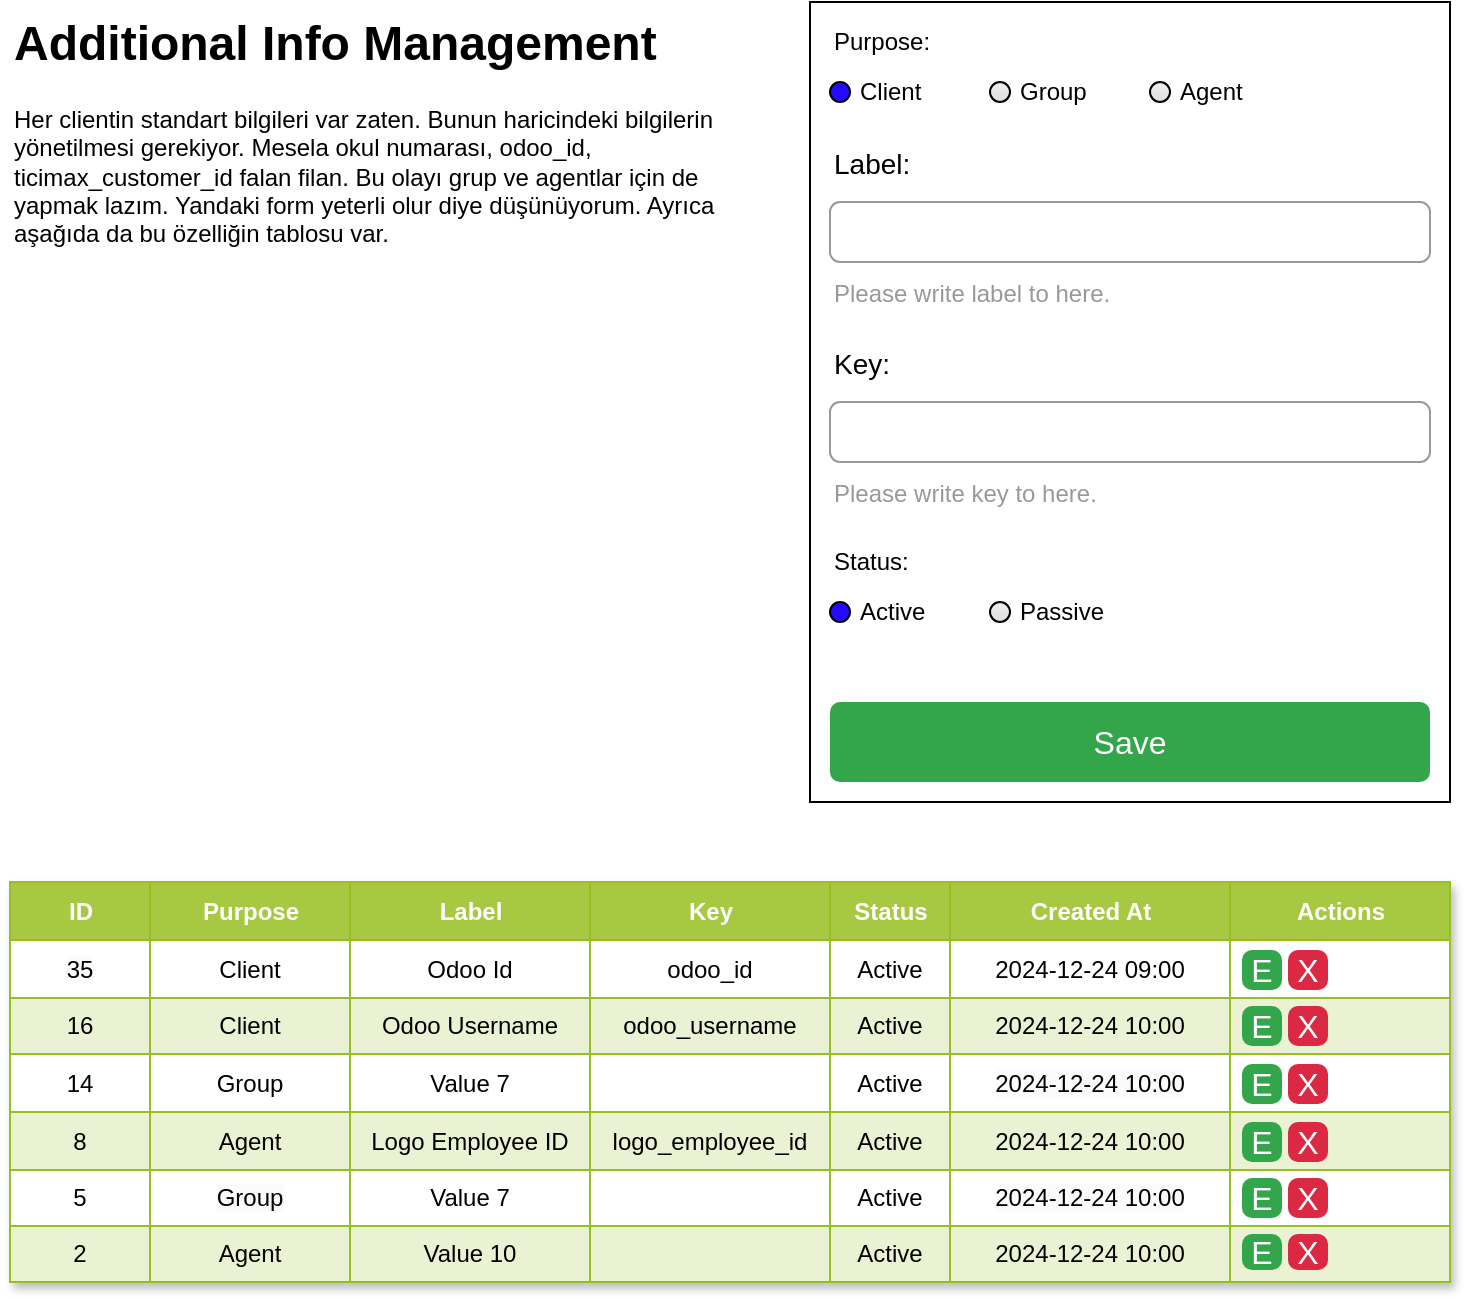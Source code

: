 <mxfile version="25.0.2" pages="2">
  <diagram name="Additional Info" id="WmOmraycxfXP2fJNfxNS">
    <mxGraphModel dx="1920" dy="1188" grid="1" gridSize="10" guides="1" tooltips="1" connect="1" arrows="1" fold="1" page="1" pageScale="1" pageWidth="850" pageHeight="1100" math="0" shadow="0">
      <root>
        <mxCell id="0" />
        <mxCell id="1" parent="0" />
        <mxCell id="TuhJurS4XoMdjl_hkcOm-2" value="" style="rounded=0;whiteSpace=wrap;html=1;" parent="1" vertex="1">
          <mxGeometry x="440" y="40" width="320" height="400" as="geometry" />
        </mxCell>
        <mxCell id="TuhJurS4XoMdjl_hkcOm-5" value="Purpose:" style="text;html=1;align=left;verticalAlign=middle;whiteSpace=wrap;rounded=0;" parent="1" vertex="1">
          <mxGeometry x="450" y="50" width="290" height="20" as="geometry" />
        </mxCell>
        <mxCell id="TuhJurS4XoMdjl_hkcOm-7" value="Save" style="html=1;shadow=0;dashed=0;shape=mxgraph.bootstrap.rrect;rSize=5;strokeColor=none;strokeWidth=1;fillColor=#33A64C;fontColor=#FFFFFF;whiteSpace=wrap;align=center;verticalAlign=middle;spacingLeft=0;fontStyle=0;fontSize=16;spacing=5;" parent="1" vertex="1">
          <mxGeometry x="450" y="390" width="300" height="40" as="geometry" />
        </mxCell>
        <mxCell id="TuhJurS4XoMdjl_hkcOm-8" value="Client" style="html=1;shadow=0;dashed=0;shape=mxgraph.bootstrap.radioButton2;labelPosition=right;verticalLabelPosition=middle;align=left;verticalAlign=middle;gradientColor=none;fillColor=#230AFF;checked=0;spacing=5;checkedFill=#0085FC;checkedStroke=#ffffff;fontColor=default;" parent="1" vertex="1">
          <mxGeometry x="450" y="80" width="10" height="10" as="geometry" />
        </mxCell>
        <mxCell id="TuhJurS4XoMdjl_hkcOm-9" value="Group" style="html=1;shadow=0;dashed=0;shape=mxgraph.bootstrap.radioButton2;labelPosition=right;verticalLabelPosition=middle;align=left;verticalAlign=middle;gradientColor=#DEDEDE;fillColor=#EDEDED;checked=0;spacing=5;checkedFill=#0085FC;checkedStroke=#ffffff;" parent="1" vertex="1">
          <mxGeometry x="530" y="80" width="10" height="10" as="geometry" />
        </mxCell>
        <mxCell id="TuhJurS4XoMdjl_hkcOm-12" value="Agent" style="html=1;shadow=0;dashed=0;shape=mxgraph.bootstrap.radioButton2;labelPosition=right;verticalLabelPosition=middle;align=left;verticalAlign=middle;gradientColor=#DEDEDE;fillColor=#EDEDED;checked=0;spacing=5;checkedFill=#0085FC;checkedStroke=#ffffff;" parent="1" vertex="1">
          <mxGeometry x="610" y="80" width="10" height="10" as="geometry" />
        </mxCell>
        <mxCell id="At0bTdV5Mr-35GkYm6sz-33" value="Label:" style="fillColor=none;strokeColor=none;align=left;fontSize=14;" parent="1" vertex="1">
          <mxGeometry x="450" y="100" width="260" height="40" as="geometry" />
        </mxCell>
        <mxCell id="At0bTdV5Mr-35GkYm6sz-34" value="" style="html=1;shadow=0;dashed=0;shape=mxgraph.bootstrap.rrect;rSize=5;fillColor=none;strokeColor=#999999;align=left;spacing=15;fontSize=14;fontColor=#6C767D;" parent="1" vertex="1">
          <mxGeometry x="450" y="140" width="300" height="30" as="geometry" />
        </mxCell>
        <mxCell id="At0bTdV5Mr-35GkYm6sz-36" value="Key:" style="fillColor=none;strokeColor=none;align=left;fontSize=14;" parent="1" vertex="1">
          <mxGeometry x="450" y="200" width="260" height="40" as="geometry" />
        </mxCell>
        <mxCell id="At0bTdV5Mr-35GkYm6sz-37" value="" style="html=1;shadow=0;dashed=0;shape=mxgraph.bootstrap.rrect;rSize=5;fillColor=none;strokeColor=#999999;align=left;spacing=15;fontSize=14;fontColor=#6C767D;" parent="1" vertex="1">
          <mxGeometry x="450" y="240" width="300" height="30" as="geometry" />
        </mxCell>
        <mxCell id="At0bTdV5Mr-35GkYm6sz-66" value="Status:" style="text;html=1;align=left;verticalAlign=middle;whiteSpace=wrap;rounded=0;" parent="1" vertex="1">
          <mxGeometry x="450" y="310" width="290" height="20" as="geometry" />
        </mxCell>
        <mxCell id="At0bTdV5Mr-35GkYm6sz-67" value="Active" style="html=1;shadow=0;dashed=0;shape=mxgraph.bootstrap.radioButton2;labelPosition=right;verticalLabelPosition=middle;align=left;verticalAlign=middle;gradientColor=none;fillColor=#230AFF;checked=0;spacing=5;checkedFill=#0085FC;checkedStroke=#ffffff;fontColor=default;" parent="1" vertex="1">
          <mxGeometry x="450" y="340" width="10" height="10" as="geometry" />
        </mxCell>
        <mxCell id="At0bTdV5Mr-35GkYm6sz-68" value="Passive" style="html=1;shadow=0;dashed=0;shape=mxgraph.bootstrap.radioButton2;labelPosition=right;verticalLabelPosition=middle;align=left;verticalAlign=middle;gradientColor=#DEDEDE;fillColor=#EDEDED;checked=0;spacing=5;checkedFill=#0085FC;checkedStroke=#ffffff;" parent="1" vertex="1">
          <mxGeometry x="530" y="340" width="10" height="10" as="geometry" />
        </mxCell>
        <mxCell id="At0bTdV5Mr-35GkYm6sz-70" value="&lt;h1 style=&quot;margin-top: 0px;&quot;&gt;Additional Info Management&lt;/h1&gt;&lt;p&gt;Her clientin standart bilgileri var zaten. Bunun haricindeki bilgilerin yönetilmesi gerekiyor. Mesela okul numarası, odoo_id, ticimax_customer_id falan filan. Bu olayı grup ve agentlar için de yapmak lazım. Yandaki form yeterli olur diye düşünüyorum. Ayrıca aşağıda da bu özelliğin tablosu var.&lt;/p&gt;" style="text;html=1;whiteSpace=wrap;overflow=hidden;rounded=0;" parent="1" vertex="1">
          <mxGeometry x="40" y="40" width="360" height="160" as="geometry" />
        </mxCell>
        <mxCell id="At0bTdV5Mr-35GkYm6sz-78" value="Please write label to here." style="fillColor=none;strokeColor=none;align=left;spacing=2;fontSize=12;fontColor=#999999;" parent="1" vertex="1">
          <mxGeometry x="450" y="170" width="300" height="30" as="geometry" />
        </mxCell>
        <mxCell id="At0bTdV5Mr-35GkYm6sz-79" value="Please write key to here." style="fillColor=none;strokeColor=none;align=left;spacing=2;fontSize=12;fontColor=#999999;" parent="1" vertex="1">
          <mxGeometry x="450" y="270" width="300" height="30" as="geometry" />
        </mxCell>
        <mxCell id="87xBrkdjX0edpppWRUQc-318" value="Assets" style="childLayout=tableLayout;recursiveResize=0;strokeColor=#98bf21;fillColor=#A7C942;shadow=1;" parent="1" vertex="1">
          <mxGeometry x="40" y="480" width="720" height="200" as="geometry" />
        </mxCell>
        <mxCell id="87xBrkdjX0edpppWRUQc-319" style="shape=tableRow;horizontal=0;startSize=0;swimlaneHead=0;swimlaneBody=0;top=0;left=0;bottom=0;right=0;dropTarget=0;collapsible=0;recursiveResize=0;expand=0;fontStyle=0;strokeColor=inherit;fillColor=#ffffff;" parent="87xBrkdjX0edpppWRUQc-318" vertex="1">
          <mxGeometry width="720" height="29" as="geometry" />
        </mxCell>
        <mxCell id="87xBrkdjX0edpppWRUQc-344" value="ID" style="connectable=0;recursiveResize=0;strokeColor=inherit;fillColor=#A7C942;align=center;fontStyle=1;fontColor=#FFFFFF;html=1;" parent="87xBrkdjX0edpppWRUQc-319" vertex="1">
          <mxGeometry width="70" height="29" as="geometry">
            <mxRectangle width="70" height="29" as="alternateBounds" />
          </mxGeometry>
        </mxCell>
        <mxCell id="87xBrkdjX0edpppWRUQc-339" value="Purpose" style="connectable=0;recursiveResize=0;strokeColor=inherit;fillColor=#A7C942;align=center;fontStyle=1;fontColor=#FFFFFF;html=1;" parent="87xBrkdjX0edpppWRUQc-319" vertex="1">
          <mxGeometry x="70" width="100" height="29" as="geometry">
            <mxRectangle width="100" height="29" as="alternateBounds" />
          </mxGeometry>
        </mxCell>
        <mxCell id="87xBrkdjX0edpppWRUQc-320" value="Label" style="connectable=0;recursiveResize=0;strokeColor=inherit;fillColor=#A7C942;align=center;fontStyle=1;fontColor=#FFFFFF;html=1;" parent="87xBrkdjX0edpppWRUQc-319" vertex="1">
          <mxGeometry x="170" width="120" height="29" as="geometry">
            <mxRectangle width="120" height="29" as="alternateBounds" />
          </mxGeometry>
        </mxCell>
        <mxCell id="87xBrkdjX0edpppWRUQc-354" value="Key" style="connectable=0;recursiveResize=0;strokeColor=inherit;fillColor=#A7C942;align=center;fontStyle=1;fontColor=#FFFFFF;html=1;" parent="87xBrkdjX0edpppWRUQc-319" vertex="1">
          <mxGeometry x="290" width="120" height="29" as="geometry">
            <mxRectangle width="120" height="29" as="alternateBounds" />
          </mxGeometry>
        </mxCell>
        <mxCell id="87xBrkdjX0edpppWRUQc-321" value="Status" style="connectable=0;recursiveResize=0;strokeColor=inherit;fillColor=#A7C942;align=center;fontStyle=1;fontColor=#FFFFFF;html=1;" parent="87xBrkdjX0edpppWRUQc-319" vertex="1">
          <mxGeometry x="410" width="60" height="29" as="geometry">
            <mxRectangle width="60" height="29" as="alternateBounds" />
          </mxGeometry>
        </mxCell>
        <mxCell id="87xBrkdjX0edpppWRUQc-322" value="Created At" style="connectable=0;recursiveResize=0;strokeColor=inherit;fillColor=#A7C942;align=center;fontStyle=1;fontColor=#FFFFFF;html=1;" parent="87xBrkdjX0edpppWRUQc-319" vertex="1">
          <mxGeometry x="470" width="140" height="29" as="geometry">
            <mxRectangle width="140" height="29" as="alternateBounds" />
          </mxGeometry>
        </mxCell>
        <mxCell id="87xBrkdjX0edpppWRUQc-349" value="Actions" style="connectable=0;recursiveResize=0;strokeColor=inherit;fillColor=#A7C942;align=center;fontStyle=1;fontColor=#FFFFFF;html=1;" parent="87xBrkdjX0edpppWRUQc-319" vertex="1">
          <mxGeometry x="610" width="110" height="29" as="geometry">
            <mxRectangle width="110" height="29" as="alternateBounds" />
          </mxGeometry>
        </mxCell>
        <mxCell id="87xBrkdjX0edpppWRUQc-323" value="" style="shape=tableRow;horizontal=0;startSize=0;swimlaneHead=0;swimlaneBody=0;top=0;left=0;bottom=0;right=0;dropTarget=0;collapsible=0;recursiveResize=0;expand=0;fontStyle=0;strokeColor=inherit;fillColor=#ffffff;" parent="87xBrkdjX0edpppWRUQc-318" vertex="1">
          <mxGeometry y="29" width="720" height="29" as="geometry" />
        </mxCell>
        <mxCell id="87xBrkdjX0edpppWRUQc-345" value="&lt;span style=&quot;color: rgb(0, 0, 0); font-family: Helvetica; font-size: 12px; font-style: normal; font-variant-ligatures: normal; font-variant-caps: normal; font-weight: 400; letter-spacing: normal; orphans: 2; text-align: center; text-indent: 0px; text-transform: none; widows: 2; word-spacing: 0px; -webkit-text-stroke-width: 0px; white-space: normal; background-color: rgb(251, 251, 251); text-decoration-thickness: initial; text-decoration-style: initial; text-decoration-color: initial; display: inline !important; float: none;&quot;&gt;35&lt;/span&gt;" style="connectable=0;recursiveResize=0;strokeColor=inherit;fillColor=inherit;align=center;whiteSpace=wrap;html=1;" parent="87xBrkdjX0edpppWRUQc-323" vertex="1">
          <mxGeometry width="70" height="29" as="geometry">
            <mxRectangle width="70" height="29" as="alternateBounds" />
          </mxGeometry>
        </mxCell>
        <mxCell id="87xBrkdjX0edpppWRUQc-340" value="Client" style="connectable=0;recursiveResize=0;strokeColor=inherit;fillColor=inherit;align=center;whiteSpace=wrap;html=1;" parent="87xBrkdjX0edpppWRUQc-323" vertex="1">
          <mxGeometry x="70" width="100" height="29" as="geometry">
            <mxRectangle width="100" height="29" as="alternateBounds" />
          </mxGeometry>
        </mxCell>
        <mxCell id="87xBrkdjX0edpppWRUQc-324" value="Odoo Id" style="connectable=0;recursiveResize=0;strokeColor=inherit;fillColor=inherit;align=center;whiteSpace=wrap;html=1;" parent="87xBrkdjX0edpppWRUQc-323" vertex="1">
          <mxGeometry x="170" width="120" height="29" as="geometry">
            <mxRectangle width="120" height="29" as="alternateBounds" />
          </mxGeometry>
        </mxCell>
        <mxCell id="87xBrkdjX0edpppWRUQc-355" value="odoo_id" style="connectable=0;recursiveResize=0;strokeColor=inherit;fillColor=inherit;align=center;whiteSpace=wrap;html=1;" parent="87xBrkdjX0edpppWRUQc-323" vertex="1">
          <mxGeometry x="290" width="120" height="29" as="geometry">
            <mxRectangle width="120" height="29" as="alternateBounds" />
          </mxGeometry>
        </mxCell>
        <mxCell id="87xBrkdjX0edpppWRUQc-325" value="Active" style="connectable=0;recursiveResize=0;strokeColor=inherit;fillColor=inherit;align=center;whiteSpace=wrap;html=1;" parent="87xBrkdjX0edpppWRUQc-323" vertex="1">
          <mxGeometry x="410" width="60" height="29" as="geometry">
            <mxRectangle width="60" height="29" as="alternateBounds" />
          </mxGeometry>
        </mxCell>
        <mxCell id="87xBrkdjX0edpppWRUQc-326" value="2024-12-24 09:00" style="connectable=0;recursiveResize=0;strokeColor=inherit;fillColor=inherit;align=center;whiteSpace=wrap;html=1;" parent="87xBrkdjX0edpppWRUQc-323" vertex="1">
          <mxGeometry x="470" width="140" height="29" as="geometry">
            <mxRectangle width="140" height="29" as="alternateBounds" />
          </mxGeometry>
        </mxCell>
        <mxCell id="87xBrkdjX0edpppWRUQc-350" value="" style="connectable=0;recursiveResize=0;strokeColor=inherit;fillColor=inherit;align=center;whiteSpace=wrap;html=1;" parent="87xBrkdjX0edpppWRUQc-323" vertex="1">
          <mxGeometry x="610" width="110" height="29" as="geometry">
            <mxRectangle width="110" height="29" as="alternateBounds" />
          </mxGeometry>
        </mxCell>
        <mxCell id="87xBrkdjX0edpppWRUQc-327" value="" style="shape=tableRow;horizontal=0;startSize=0;swimlaneHead=0;swimlaneBody=0;top=0;left=0;bottom=0;right=0;dropTarget=0;collapsible=0;recursiveResize=0;expand=0;fontStyle=1;strokeColor=inherit;fillColor=#EAF2D3;" parent="87xBrkdjX0edpppWRUQc-318" vertex="1">
          <mxGeometry y="58" width="720" height="28" as="geometry" />
        </mxCell>
        <mxCell id="87xBrkdjX0edpppWRUQc-346" value="16" style="connectable=0;recursiveResize=0;strokeColor=inherit;fillColor=inherit;whiteSpace=wrap;html=1;" parent="87xBrkdjX0edpppWRUQc-327" vertex="1">
          <mxGeometry width="70" height="28" as="geometry">
            <mxRectangle width="70" height="28" as="alternateBounds" />
          </mxGeometry>
        </mxCell>
        <mxCell id="87xBrkdjX0edpppWRUQc-341" value="Client" style="connectable=0;recursiveResize=0;strokeColor=inherit;fillColor=inherit;whiteSpace=wrap;html=1;" parent="87xBrkdjX0edpppWRUQc-327" vertex="1">
          <mxGeometry x="70" width="100" height="28" as="geometry">
            <mxRectangle width="100" height="28" as="alternateBounds" />
          </mxGeometry>
        </mxCell>
        <mxCell id="87xBrkdjX0edpppWRUQc-328" value="Odoo Username" style="connectable=0;recursiveResize=0;strokeColor=inherit;fillColor=inherit;whiteSpace=wrap;html=1;" parent="87xBrkdjX0edpppWRUQc-327" vertex="1">
          <mxGeometry x="170" width="120" height="28" as="geometry">
            <mxRectangle width="120" height="28" as="alternateBounds" />
          </mxGeometry>
        </mxCell>
        <mxCell id="87xBrkdjX0edpppWRUQc-356" value="odoo_username" style="connectable=0;recursiveResize=0;strokeColor=inherit;fillColor=inherit;whiteSpace=wrap;html=1;" parent="87xBrkdjX0edpppWRUQc-327" vertex="1">
          <mxGeometry x="290" width="120" height="28" as="geometry">
            <mxRectangle width="120" height="28" as="alternateBounds" />
          </mxGeometry>
        </mxCell>
        <mxCell id="87xBrkdjX0edpppWRUQc-329" value="Active" style="connectable=0;recursiveResize=0;strokeColor=inherit;fillColor=inherit;whiteSpace=wrap;html=1;" parent="87xBrkdjX0edpppWRUQc-327" vertex="1">
          <mxGeometry x="410" width="60" height="28" as="geometry">
            <mxRectangle width="60" height="28" as="alternateBounds" />
          </mxGeometry>
        </mxCell>
        <mxCell id="87xBrkdjX0edpppWRUQc-330" value="2024-12-24 10:00" style="connectable=0;recursiveResize=0;strokeColor=inherit;fillColor=inherit;whiteSpace=wrap;html=1;" parent="87xBrkdjX0edpppWRUQc-327" vertex="1">
          <mxGeometry x="470" width="140" height="28" as="geometry">
            <mxRectangle width="140" height="28" as="alternateBounds" />
          </mxGeometry>
        </mxCell>
        <mxCell id="87xBrkdjX0edpppWRUQc-351" style="connectable=0;recursiveResize=0;strokeColor=inherit;fillColor=inherit;whiteSpace=wrap;html=1;" parent="87xBrkdjX0edpppWRUQc-327" vertex="1">
          <mxGeometry x="610" width="110" height="28" as="geometry">
            <mxRectangle width="110" height="28" as="alternateBounds" />
          </mxGeometry>
        </mxCell>
        <mxCell id="87xBrkdjX0edpppWRUQc-331" value="" style="shape=tableRow;horizontal=0;startSize=0;swimlaneHead=0;swimlaneBody=0;top=0;left=0;bottom=0;right=0;dropTarget=0;collapsible=0;recursiveResize=0;expand=0;fontStyle=0;strokeColor=inherit;fillColor=#ffffff;" parent="87xBrkdjX0edpppWRUQc-318" vertex="1">
          <mxGeometry y="86" width="720" height="29" as="geometry" />
        </mxCell>
        <mxCell id="87xBrkdjX0edpppWRUQc-347" value="14" style="connectable=0;recursiveResize=0;strokeColor=inherit;fillColor=inherit;fontStyle=0;align=center;whiteSpace=wrap;html=1;" parent="87xBrkdjX0edpppWRUQc-331" vertex="1">
          <mxGeometry width="70" height="29" as="geometry">
            <mxRectangle width="70" height="29" as="alternateBounds" />
          </mxGeometry>
        </mxCell>
        <mxCell id="87xBrkdjX0edpppWRUQc-342" value="Group" style="connectable=0;recursiveResize=0;strokeColor=inherit;fillColor=inherit;fontStyle=0;align=center;whiteSpace=wrap;html=1;" parent="87xBrkdjX0edpppWRUQc-331" vertex="1">
          <mxGeometry x="70" width="100" height="29" as="geometry">
            <mxRectangle width="100" height="29" as="alternateBounds" />
          </mxGeometry>
        </mxCell>
        <mxCell id="87xBrkdjX0edpppWRUQc-332" value="Value 7" style="connectable=0;recursiveResize=0;strokeColor=inherit;fillColor=inherit;fontStyle=0;align=center;whiteSpace=wrap;html=1;" parent="87xBrkdjX0edpppWRUQc-331" vertex="1">
          <mxGeometry x="170" width="120" height="29" as="geometry">
            <mxRectangle width="120" height="29" as="alternateBounds" />
          </mxGeometry>
        </mxCell>
        <mxCell id="87xBrkdjX0edpppWRUQc-357" style="connectable=0;recursiveResize=0;strokeColor=inherit;fillColor=inherit;fontStyle=0;align=center;whiteSpace=wrap;html=1;" parent="87xBrkdjX0edpppWRUQc-331" vertex="1">
          <mxGeometry x="290" width="120" height="29" as="geometry">
            <mxRectangle width="120" height="29" as="alternateBounds" />
          </mxGeometry>
        </mxCell>
        <mxCell id="87xBrkdjX0edpppWRUQc-333" value="Active" style="connectable=0;recursiveResize=0;strokeColor=inherit;fillColor=inherit;fontStyle=0;align=center;whiteSpace=wrap;html=1;" parent="87xBrkdjX0edpppWRUQc-331" vertex="1">
          <mxGeometry x="410" width="60" height="29" as="geometry">
            <mxRectangle width="60" height="29" as="alternateBounds" />
          </mxGeometry>
        </mxCell>
        <mxCell id="87xBrkdjX0edpppWRUQc-334" value="&lt;span style=&quot;color: rgb(0, 0, 0); font-family: Helvetica; font-size: 12px; font-style: normal; font-variant-ligatures: normal; font-variant-caps: normal; font-weight: 400; letter-spacing: normal; orphans: 2; text-align: center; text-indent: 0px; text-transform: none; widows: 2; word-spacing: 0px; -webkit-text-stroke-width: 0px; white-space: normal; background-color: rgb(251, 251, 251); text-decoration-thickness: initial; text-decoration-style: initial; text-decoration-color: initial; display: inline !important; float: none;&quot;&gt;2024-12-24 10:00&lt;/span&gt;" style="connectable=0;recursiveResize=0;strokeColor=inherit;fillColor=inherit;fontStyle=0;align=center;whiteSpace=wrap;html=1;" parent="87xBrkdjX0edpppWRUQc-331" vertex="1">
          <mxGeometry x="470" width="140" height="29" as="geometry">
            <mxRectangle width="140" height="29" as="alternateBounds" />
          </mxGeometry>
        </mxCell>
        <mxCell id="87xBrkdjX0edpppWRUQc-352" style="connectable=0;recursiveResize=0;strokeColor=inherit;fillColor=inherit;fontStyle=0;align=center;whiteSpace=wrap;html=1;" parent="87xBrkdjX0edpppWRUQc-331" vertex="1">
          <mxGeometry x="610" width="110" height="29" as="geometry">
            <mxRectangle width="110" height="29" as="alternateBounds" />
          </mxGeometry>
        </mxCell>
        <mxCell id="87xBrkdjX0edpppWRUQc-335" value="" style="shape=tableRow;horizontal=0;startSize=0;swimlaneHead=0;swimlaneBody=0;top=0;left=0;bottom=0;right=0;dropTarget=0;collapsible=0;recursiveResize=0;expand=0;fontStyle=1;strokeColor=inherit;fillColor=#EAF2D3;" parent="87xBrkdjX0edpppWRUQc-318" vertex="1">
          <mxGeometry y="115" width="720" height="29" as="geometry" />
        </mxCell>
        <mxCell id="87xBrkdjX0edpppWRUQc-348" value="8" style="connectable=0;recursiveResize=0;strokeColor=inherit;fillColor=inherit;whiteSpace=wrap;html=1;" parent="87xBrkdjX0edpppWRUQc-335" vertex="1">
          <mxGeometry width="70" height="29" as="geometry">
            <mxRectangle width="70" height="29" as="alternateBounds" />
          </mxGeometry>
        </mxCell>
        <mxCell id="87xBrkdjX0edpppWRUQc-343" value="Agent" style="connectable=0;recursiveResize=0;strokeColor=inherit;fillColor=inherit;whiteSpace=wrap;html=1;" parent="87xBrkdjX0edpppWRUQc-335" vertex="1">
          <mxGeometry x="70" width="100" height="29" as="geometry">
            <mxRectangle width="100" height="29" as="alternateBounds" />
          </mxGeometry>
        </mxCell>
        <mxCell id="87xBrkdjX0edpppWRUQc-336" value="Logo Employee ID" style="connectable=0;recursiveResize=0;strokeColor=inherit;fillColor=inherit;whiteSpace=wrap;html=1;" parent="87xBrkdjX0edpppWRUQc-335" vertex="1">
          <mxGeometry x="170" width="120" height="29" as="geometry">
            <mxRectangle width="120" height="29" as="alternateBounds" />
          </mxGeometry>
        </mxCell>
        <mxCell id="87xBrkdjX0edpppWRUQc-358" value="logo_employee_id" style="connectable=0;recursiveResize=0;strokeColor=inherit;fillColor=inherit;whiteSpace=wrap;html=1;" parent="87xBrkdjX0edpppWRUQc-335" vertex="1">
          <mxGeometry x="290" width="120" height="29" as="geometry">
            <mxRectangle width="120" height="29" as="alternateBounds" />
          </mxGeometry>
        </mxCell>
        <mxCell id="87xBrkdjX0edpppWRUQc-337" value="Active" style="connectable=0;recursiveResize=0;strokeColor=inherit;fillColor=inherit;whiteSpace=wrap;html=1;" parent="87xBrkdjX0edpppWRUQc-335" vertex="1">
          <mxGeometry x="410" width="60" height="29" as="geometry">
            <mxRectangle width="60" height="29" as="alternateBounds" />
          </mxGeometry>
        </mxCell>
        <mxCell id="87xBrkdjX0edpppWRUQc-338" value="2024-12-24 10:00" style="connectable=0;recursiveResize=0;strokeColor=inherit;fillColor=inherit;whiteSpace=wrap;html=1;" parent="87xBrkdjX0edpppWRUQc-335" vertex="1">
          <mxGeometry x="470" width="140" height="29" as="geometry">
            <mxRectangle width="140" height="29" as="alternateBounds" />
          </mxGeometry>
        </mxCell>
        <mxCell id="87xBrkdjX0edpppWRUQc-353" style="connectable=0;recursiveResize=0;strokeColor=inherit;fillColor=inherit;whiteSpace=wrap;html=1;" parent="87xBrkdjX0edpppWRUQc-335" vertex="1">
          <mxGeometry x="610" width="110" height="29" as="geometry">
            <mxRectangle width="110" height="29" as="alternateBounds" />
          </mxGeometry>
        </mxCell>
        <mxCell id="87xBrkdjX0edpppWRUQc-359" value="" style="shape=tableRow;horizontal=0;startSize=0;swimlaneHead=0;swimlaneBody=0;top=0;left=0;bottom=0;right=0;dropTarget=0;collapsible=0;recursiveResize=0;expand=0;fontStyle=0;strokeColor=inherit;fillColor=#ffffff;" parent="87xBrkdjX0edpppWRUQc-318" vertex="1">
          <mxGeometry y="144" width="720" height="28" as="geometry" />
        </mxCell>
        <mxCell id="87xBrkdjX0edpppWRUQc-360" value="5" style="connectable=0;recursiveResize=0;strokeColor=inherit;fillColor=inherit;fontStyle=0;align=center;whiteSpace=wrap;html=1;" parent="87xBrkdjX0edpppWRUQc-359" vertex="1">
          <mxGeometry width="70" height="28" as="geometry">
            <mxRectangle width="70" height="28" as="alternateBounds" />
          </mxGeometry>
        </mxCell>
        <mxCell id="87xBrkdjX0edpppWRUQc-361" value="&lt;span style=&quot;color: rgb(0, 0, 0); font-family: Helvetica; font-size: 12px; font-style: normal; font-variant-ligatures: normal; font-variant-caps: normal; font-weight: 400; letter-spacing: normal; orphans: 2; text-align: center; text-indent: 0px; text-transform: none; widows: 2; word-spacing: 0px; -webkit-text-stroke-width: 0px; white-space: normal; background-color: rgb(251, 251, 251); text-decoration-thickness: initial; text-decoration-style: initial; text-decoration-color: initial; display: inline !important; float: none;&quot;&gt;Group&lt;/span&gt;" style="connectable=0;recursiveResize=0;strokeColor=inherit;fillColor=inherit;fontStyle=0;align=center;whiteSpace=wrap;html=1;" parent="87xBrkdjX0edpppWRUQc-359" vertex="1">
          <mxGeometry x="70" width="100" height="28" as="geometry">
            <mxRectangle width="100" height="28" as="alternateBounds" />
          </mxGeometry>
        </mxCell>
        <mxCell id="87xBrkdjX0edpppWRUQc-362" value="Value 7" style="connectable=0;recursiveResize=0;strokeColor=inherit;fillColor=inherit;fontStyle=0;align=center;whiteSpace=wrap;html=1;" parent="87xBrkdjX0edpppWRUQc-359" vertex="1">
          <mxGeometry x="170" width="120" height="28" as="geometry">
            <mxRectangle width="120" height="28" as="alternateBounds" />
          </mxGeometry>
        </mxCell>
        <mxCell id="87xBrkdjX0edpppWRUQc-363" style="connectable=0;recursiveResize=0;strokeColor=inherit;fillColor=inherit;fontStyle=0;align=center;whiteSpace=wrap;html=1;" parent="87xBrkdjX0edpppWRUQc-359" vertex="1">
          <mxGeometry x="290" width="120" height="28" as="geometry">
            <mxRectangle width="120" height="28" as="alternateBounds" />
          </mxGeometry>
        </mxCell>
        <mxCell id="87xBrkdjX0edpppWRUQc-364" value="Active" style="connectable=0;recursiveResize=0;strokeColor=inherit;fillColor=inherit;fontStyle=0;align=center;whiteSpace=wrap;html=1;" parent="87xBrkdjX0edpppWRUQc-359" vertex="1">
          <mxGeometry x="410" width="60" height="28" as="geometry">
            <mxRectangle width="60" height="28" as="alternateBounds" />
          </mxGeometry>
        </mxCell>
        <mxCell id="87xBrkdjX0edpppWRUQc-365" value="&lt;span style=&quot;color: rgb(0, 0, 0); font-family: Helvetica; font-size: 12px; font-style: normal; font-variant-ligatures: normal; font-variant-caps: normal; font-weight: 400; letter-spacing: normal; orphans: 2; text-align: center; text-indent: 0px; text-transform: none; widows: 2; word-spacing: 0px; -webkit-text-stroke-width: 0px; white-space: normal; background-color: rgb(251, 251, 251); text-decoration-thickness: initial; text-decoration-style: initial; text-decoration-color: initial; display: inline !important; float: none;&quot;&gt;2024-12-24 10:00&lt;/span&gt;" style="connectable=0;recursiveResize=0;strokeColor=inherit;fillColor=inherit;fontStyle=0;align=center;whiteSpace=wrap;html=1;" parent="87xBrkdjX0edpppWRUQc-359" vertex="1">
          <mxGeometry x="470" width="140" height="28" as="geometry">
            <mxRectangle width="140" height="28" as="alternateBounds" />
          </mxGeometry>
        </mxCell>
        <mxCell id="87xBrkdjX0edpppWRUQc-366" style="connectable=0;recursiveResize=0;strokeColor=inherit;fillColor=inherit;fontStyle=0;align=center;whiteSpace=wrap;html=1;" parent="87xBrkdjX0edpppWRUQc-359" vertex="1">
          <mxGeometry x="610" width="110" height="28" as="geometry">
            <mxRectangle width="110" height="28" as="alternateBounds" />
          </mxGeometry>
        </mxCell>
        <mxCell id="87xBrkdjX0edpppWRUQc-367" value="" style="shape=tableRow;horizontal=0;startSize=0;swimlaneHead=0;swimlaneBody=0;top=0;left=0;bottom=0;right=0;dropTarget=0;collapsible=0;recursiveResize=0;expand=0;fontStyle=1;strokeColor=inherit;fillColor=#EAF2D3;" parent="87xBrkdjX0edpppWRUQc-318" vertex="1">
          <mxGeometry y="172" width="720" height="28" as="geometry" />
        </mxCell>
        <mxCell id="87xBrkdjX0edpppWRUQc-368" value="2" style="connectable=0;recursiveResize=0;strokeColor=inherit;fillColor=inherit;whiteSpace=wrap;html=1;" parent="87xBrkdjX0edpppWRUQc-367" vertex="1">
          <mxGeometry width="70" height="28" as="geometry">
            <mxRectangle width="70" height="28" as="alternateBounds" />
          </mxGeometry>
        </mxCell>
        <mxCell id="87xBrkdjX0edpppWRUQc-369" value="Agent" style="connectable=0;recursiveResize=0;strokeColor=inherit;fillColor=inherit;whiteSpace=wrap;html=1;" parent="87xBrkdjX0edpppWRUQc-367" vertex="1">
          <mxGeometry x="70" width="100" height="28" as="geometry">
            <mxRectangle width="100" height="28" as="alternateBounds" />
          </mxGeometry>
        </mxCell>
        <mxCell id="87xBrkdjX0edpppWRUQc-370" value="Value 10" style="connectable=0;recursiveResize=0;strokeColor=inherit;fillColor=inherit;whiteSpace=wrap;html=1;" parent="87xBrkdjX0edpppWRUQc-367" vertex="1">
          <mxGeometry x="170" width="120" height="28" as="geometry">
            <mxRectangle width="120" height="28" as="alternateBounds" />
          </mxGeometry>
        </mxCell>
        <mxCell id="87xBrkdjX0edpppWRUQc-371" style="connectable=0;recursiveResize=0;strokeColor=inherit;fillColor=inherit;whiteSpace=wrap;html=1;" parent="87xBrkdjX0edpppWRUQc-367" vertex="1">
          <mxGeometry x="290" width="120" height="28" as="geometry">
            <mxRectangle width="120" height="28" as="alternateBounds" />
          </mxGeometry>
        </mxCell>
        <mxCell id="87xBrkdjX0edpppWRUQc-372" value="Active" style="connectable=0;recursiveResize=0;strokeColor=inherit;fillColor=inherit;whiteSpace=wrap;html=1;" parent="87xBrkdjX0edpppWRUQc-367" vertex="1">
          <mxGeometry x="410" width="60" height="28" as="geometry">
            <mxRectangle width="60" height="28" as="alternateBounds" />
          </mxGeometry>
        </mxCell>
        <mxCell id="87xBrkdjX0edpppWRUQc-373" value="2024-12-24 10:00" style="connectable=0;recursiveResize=0;strokeColor=inherit;fillColor=inherit;whiteSpace=wrap;html=1;" parent="87xBrkdjX0edpppWRUQc-367" vertex="1">
          <mxGeometry x="470" width="140" height="28" as="geometry">
            <mxRectangle width="140" height="28" as="alternateBounds" />
          </mxGeometry>
        </mxCell>
        <mxCell id="87xBrkdjX0edpppWRUQc-374" style="connectable=0;recursiveResize=0;strokeColor=inherit;fillColor=inherit;whiteSpace=wrap;html=1;" parent="87xBrkdjX0edpppWRUQc-367" vertex="1">
          <mxGeometry x="610" width="110" height="28" as="geometry">
            <mxRectangle width="110" height="28" as="alternateBounds" />
          </mxGeometry>
        </mxCell>
        <mxCell id="rC4mhFOs40oFsq_IzrNy-1" value="E" style="html=1;shadow=0;dashed=0;shape=mxgraph.bootstrap.rrect;rSize=5;strokeColor=none;strokeWidth=1;fillColor=#33A64C;fontColor=#FFFFFF;whiteSpace=wrap;align=center;verticalAlign=middle;spacingLeft=0;fontStyle=0;fontSize=16;spacing=5;" parent="1" vertex="1">
          <mxGeometry x="656" y="514" width="20" height="20" as="geometry" />
        </mxCell>
        <mxCell id="rC4mhFOs40oFsq_IzrNy-2" value="X" style="html=1;shadow=0;dashed=0;shape=mxgraph.bootstrap.rrect;rSize=5;strokeColor=none;strokeWidth=1;fillColor=#DB2843;fontColor=#FFFFFF;whiteSpace=wrap;align=center;verticalAlign=middle;spacingLeft=0;fontStyle=0;fontSize=16;spacing=5;" parent="1" vertex="1">
          <mxGeometry x="679" y="514" width="20" height="20" as="geometry" />
        </mxCell>
        <mxCell id="rC4mhFOs40oFsq_IzrNy-3" value="E" style="html=1;shadow=0;dashed=0;shape=mxgraph.bootstrap.rrect;rSize=5;strokeColor=none;strokeWidth=1;fillColor=#33A64C;fontColor=#FFFFFF;whiteSpace=wrap;align=center;verticalAlign=middle;spacingLeft=0;fontStyle=0;fontSize=16;spacing=5;" parent="1" vertex="1">
          <mxGeometry x="656" y="542" width="20" height="20" as="geometry" />
        </mxCell>
        <mxCell id="rC4mhFOs40oFsq_IzrNy-4" value="X" style="html=1;shadow=0;dashed=0;shape=mxgraph.bootstrap.rrect;rSize=5;strokeColor=none;strokeWidth=1;fillColor=#DB2843;fontColor=#FFFFFF;whiteSpace=wrap;align=center;verticalAlign=middle;spacingLeft=0;fontStyle=0;fontSize=16;spacing=5;" parent="1" vertex="1">
          <mxGeometry x="679" y="542" width="20" height="20" as="geometry" />
        </mxCell>
        <mxCell id="rC4mhFOs40oFsq_IzrNy-5" value="E" style="html=1;shadow=0;dashed=0;shape=mxgraph.bootstrap.rrect;rSize=5;strokeColor=none;strokeWidth=1;fillColor=#33A64C;fontColor=#FFFFFF;whiteSpace=wrap;align=center;verticalAlign=middle;spacingLeft=0;fontStyle=0;fontSize=16;spacing=5;" parent="1" vertex="1">
          <mxGeometry x="656" y="571" width="20" height="20" as="geometry" />
        </mxCell>
        <mxCell id="rC4mhFOs40oFsq_IzrNy-6" value="X" style="html=1;shadow=0;dashed=0;shape=mxgraph.bootstrap.rrect;rSize=5;strokeColor=none;strokeWidth=1;fillColor=#DB2843;fontColor=#FFFFFF;whiteSpace=wrap;align=center;verticalAlign=middle;spacingLeft=0;fontStyle=0;fontSize=16;spacing=5;" parent="1" vertex="1">
          <mxGeometry x="679" y="571" width="20" height="20" as="geometry" />
        </mxCell>
        <mxCell id="rC4mhFOs40oFsq_IzrNy-7" value="E" style="html=1;shadow=0;dashed=0;shape=mxgraph.bootstrap.rrect;rSize=5;strokeColor=none;strokeWidth=1;fillColor=#33A64C;fontColor=#FFFFFF;whiteSpace=wrap;align=center;verticalAlign=middle;spacingLeft=0;fontStyle=0;fontSize=16;spacing=5;" parent="1" vertex="1">
          <mxGeometry x="656" y="600" width="20" height="20" as="geometry" />
        </mxCell>
        <mxCell id="rC4mhFOs40oFsq_IzrNy-8" value="X" style="html=1;shadow=0;dashed=0;shape=mxgraph.bootstrap.rrect;rSize=5;strokeColor=none;strokeWidth=1;fillColor=#DB2843;fontColor=#FFFFFF;whiteSpace=wrap;align=center;verticalAlign=middle;spacingLeft=0;fontStyle=0;fontSize=16;spacing=5;" parent="1" vertex="1">
          <mxGeometry x="679" y="600" width="20" height="20" as="geometry" />
        </mxCell>
        <mxCell id="rC4mhFOs40oFsq_IzrNy-9" value="E" style="html=1;shadow=0;dashed=0;shape=mxgraph.bootstrap.rrect;rSize=5;strokeColor=none;strokeWidth=1;fillColor=#33A64C;fontColor=#FFFFFF;whiteSpace=wrap;align=center;verticalAlign=middle;spacingLeft=0;fontStyle=0;fontSize=16;spacing=5;" parent="1" vertex="1">
          <mxGeometry x="656" y="628" width="20" height="20" as="geometry" />
        </mxCell>
        <mxCell id="rC4mhFOs40oFsq_IzrNy-10" value="X" style="html=1;shadow=0;dashed=0;shape=mxgraph.bootstrap.rrect;rSize=5;strokeColor=none;strokeWidth=1;fillColor=#DB2843;fontColor=#FFFFFF;whiteSpace=wrap;align=center;verticalAlign=middle;spacingLeft=0;fontStyle=0;fontSize=16;spacing=5;" parent="1" vertex="1">
          <mxGeometry x="679" y="628" width="20" height="20" as="geometry" />
        </mxCell>
        <mxCell id="rC4mhFOs40oFsq_IzrNy-11" value="E" style="html=1;shadow=0;dashed=0;shape=mxgraph.bootstrap.rrect;rSize=5;strokeColor=none;strokeWidth=1;fillColor=#33A64C;fontColor=#FFFFFF;whiteSpace=wrap;align=center;verticalAlign=middle;spacingLeft=0;fontStyle=0;fontSize=16;spacing=5;" parent="1" vertex="1">
          <mxGeometry x="656" y="656" width="20" height="18" as="geometry" />
        </mxCell>
        <mxCell id="rC4mhFOs40oFsq_IzrNy-12" value="X" style="html=1;shadow=0;dashed=0;shape=mxgraph.bootstrap.rrect;rSize=5;strokeColor=none;strokeWidth=1;fillColor=#DB2843;fontColor=#FFFFFF;whiteSpace=wrap;align=center;verticalAlign=middle;spacingLeft=0;fontStyle=0;fontSize=16;spacing=5;" parent="1" vertex="1">
          <mxGeometry x="679" y="656" width="20" height="18" as="geometry" />
        </mxCell>
      </root>
    </mxGraphModel>
  </diagram>
  <diagram id="pbaYFIWjrsDhGVA_xpBw" name="Customer Cards">
    <mxGraphModel dx="1745" dy="1080" grid="1" gridSize="10" guides="1" tooltips="1" connect="1" arrows="1" fold="1" page="1" pageScale="1" pageWidth="850" pageHeight="1100" math="0" shadow="0">
      <root>
        <mxCell id="0" />
        <mxCell id="1" parent="0" />
        <mxCell id="bLxm1cFe7wpPKcC4NwR7-1" value="" style="rounded=1;whiteSpace=wrap;html=1;" parent="1" vertex="1">
          <mxGeometry x="40" y="160" width="160" height="210" as="geometry" />
        </mxCell>
        <mxCell id="bLxm1cFe7wpPKcC4NwR7-2" value="" style="ellipse;whiteSpace=wrap;html=1;" parent="1" vertex="1">
          <mxGeometry x="60" y="180" width="120" height="120" as="geometry" />
        </mxCell>
        <mxCell id="bLxm1cFe7wpPKcC4NwR7-3" value="&lt;font style=&quot;font-size: 20px;&quot;&gt;Albert Einstein&lt;/font&gt;" style="text;html=1;align=center;verticalAlign=top;whiteSpace=wrap;rounded=0;" parent="1" vertex="1">
          <mxGeometry x="60" y="300" width="120" height="50" as="geometry" />
        </mxCell>
        <mxCell id="bLxm1cFe7wpPKcC4NwR7-5" value="" style="rounded=1;whiteSpace=wrap;html=1;" parent="1" vertex="1">
          <mxGeometry x="240" y="160" width="160" height="210" as="geometry" />
        </mxCell>
        <mxCell id="bLxm1cFe7wpPKcC4NwR7-6" value="" style="ellipse;whiteSpace=wrap;html=1;" parent="1" vertex="1">
          <mxGeometry x="260" y="180" width="120" height="120" as="geometry" />
        </mxCell>
        <mxCell id="bLxm1cFe7wpPKcC4NwR7-7" value="&lt;span style=&quot;font-size: 20px;&quot;&gt;Isaac Newton&lt;/span&gt;" style="text;html=1;align=center;verticalAlign=top;whiteSpace=wrap;rounded=0;" parent="1" vertex="1">
          <mxGeometry x="260" y="300" width="120" height="50" as="geometry" />
        </mxCell>
        <mxCell id="bLxm1cFe7wpPKcC4NwR7-9" value="" style="rounded=1;whiteSpace=wrap;html=1;" parent="1" vertex="1">
          <mxGeometry x="440" y="160" width="160" height="210" as="geometry" />
        </mxCell>
        <mxCell id="bLxm1cFe7wpPKcC4NwR7-10" value="" style="ellipse;whiteSpace=wrap;html=1;" parent="1" vertex="1">
          <mxGeometry x="460" y="180" width="120" height="120" as="geometry" />
        </mxCell>
        <mxCell id="bLxm1cFe7wpPKcC4NwR7-11" value="&lt;font style=&quot;font-size: 20px;&quot;&gt;Marie Curie&lt;/font&gt;" style="text;html=1;align=center;verticalAlign=top;whiteSpace=wrap;rounded=0;fontSize=19;" parent="1" vertex="1">
          <mxGeometry x="460" y="300" width="120" height="50" as="geometry" />
        </mxCell>
        <mxCell id="bLxm1cFe7wpPKcC4NwR7-13" value="" style="image;html=1;image=img/lib/clip_art/people/Doctor_Woman_128x128.png" parent="1" vertex="1">
          <mxGeometry x="480" y="200" width="80" height="80" as="geometry" />
        </mxCell>
        <mxCell id="bLxm1cFe7wpPKcC4NwR7-14" value="" style="rounded=1;whiteSpace=wrap;html=1;" parent="1" vertex="1">
          <mxGeometry x="640" y="160" width="160" height="210" as="geometry" />
        </mxCell>
        <mxCell id="bLxm1cFe7wpPKcC4NwR7-15" value="" style="ellipse;whiteSpace=wrap;html=1;" parent="1" vertex="1">
          <mxGeometry x="660" y="180" width="120" height="120" as="geometry" />
        </mxCell>
        <mxCell id="bLxm1cFe7wpPKcC4NwR7-16" value="&lt;font style=&quot;font-size: 20px;&quot;&gt;Ada Lovelace&lt;/font&gt;" style="text;html=1;align=center;verticalAlign=top;whiteSpace=wrap;rounded=0;fontSize=19;" parent="1" vertex="1">
          <mxGeometry x="660" y="300" width="120" height="50" as="geometry" />
        </mxCell>
        <mxCell id="bLxm1cFe7wpPKcC4NwR7-18" value="" style="image;html=1;image=img/lib/clip_art/people/Security_Woman_128x128.png" parent="1" vertex="1">
          <mxGeometry x="680" y="200" width="80" height="80" as="geometry" />
        </mxCell>
        <mxCell id="bLxm1cFe7wpPKcC4NwR7-19" value="" style="image;html=1;image=img/lib/clip_art/people/Worker_Black_128x128.png" parent="1" vertex="1">
          <mxGeometry x="80" y="200" width="80" height="80" as="geometry" />
        </mxCell>
        <mxCell id="bLxm1cFe7wpPKcC4NwR7-20" value="" style="image;html=1;image=img/lib/clip_art/people/Military_Officer_128x128.png" parent="1" vertex="1">
          <mxGeometry x="280" y="200" width="80" height="80" as="geometry" />
        </mxCell>
        <mxCell id="bLxm1cFe7wpPKcC4NwR7-22" value="&lt;h1 style=&quot;margin-top: 0px;&quot;&gt;Customer Cards&lt;/h1&gt;&lt;p&gt;Müşteri kartları listesi aşağıdaki gibi olmalı. Sadece bir tanesinin görüntüsünü oluşturan componenti yapsanız yeterli.&lt;/p&gt;" style="text;html=1;whiteSpace=wrap;overflow=hidden;rounded=0;" parent="1" vertex="1">
          <mxGeometry x="40" y="10" width="440" height="90" as="geometry" />
        </mxCell>
        <mxCell id="N0vE3a-VSn26K7Cc1YHo-1" value="&lt;h1 style=&quot;margin-top: 0px;&quot;&gt;Customer Card Details&lt;/h1&gt;&lt;p&gt;Burası sekmeli bir yapı olacak. Her sekme için ayrı ayrı ekranları yapınız. Aşağıda hem sekme başlıkları hem de içerikleri gösterilmektedir.&lt;/p&gt;" style="text;html=1;whiteSpace=wrap;overflow=hidden;rounded=0;" parent="1" vertex="1">
          <mxGeometry x="40" y="440" width="440" height="90" as="geometry" />
        </mxCell>
        <mxCell id="EHU_kRDg881NDCdxQZt--6" value="" style="strokeWidth=1;html=1;shadow=0;dashed=0;shape=mxgraph.android.rrect;rSize=0;fillColor=#444444;strokeColor=none;" vertex="1" parent="1">
          <mxGeometry x="40" y="560" width="680" height="40" as="geometry" />
        </mxCell>
        <mxCell id="EHU_kRDg881NDCdxQZt--7" value="Personal Info" style="strokeWidth=1;html=1;shadow=0;dashed=0;shape=mxgraph.android.anchor;fontStyle=1;fontColor=#ffffff;" vertex="1" parent="EHU_kRDg881NDCdxQZt--6">
          <mxGeometry width="170" height="40" as="geometry" />
        </mxCell>
        <mxCell id="EHU_kRDg881NDCdxQZt--8" value="Social Media" style="strokeWidth=1;html=1;shadow=0;dashed=0;shape=mxgraph.android.rrect;rSize=0;fontStyle=1;fillColor=#0099cc;strokeColor=none;fontColor=#ffffff;" vertex="1" parent="EHU_kRDg881NDCdxQZt--6">
          <mxGeometry x="170" width="170" height="40" as="geometry" />
        </mxCell>
        <mxCell id="EHU_kRDg881NDCdxQZt--9" value="" style="strokeWidth=1;html=1;shadow=0;dashed=0;shape=mxgraph.android.rrect;rSize=0;fillColor=#33b5e5;strokeColor=none;" vertex="1" parent="EHU_kRDg881NDCdxQZt--8">
          <mxGeometry y="36" width="170" height="4" as="geometry" />
        </mxCell>
        <mxCell id="EHU_kRDg881NDCdxQZt--10" value="Conversation History" style="strokeWidth=1;html=1;shadow=0;dashed=0;shape=mxgraph.android.anchor;fontStyle=1;fontColor=#ffffff;" vertex="1" parent="EHU_kRDg881NDCdxQZt--6">
          <mxGeometry x="340" width="170" height="40" as="geometry" />
        </mxCell>
        <mxCell id="EHU_kRDg881NDCdxQZt--11" value="Assigned Agents" style="strokeWidth=1;html=1;shadow=0;dashed=0;shape=mxgraph.android.anchor;fontStyle=1;fontColor=#ffffff;" vertex="1" parent="EHU_kRDg881NDCdxQZt--6">
          <mxGeometry x="510" width="170" height="40" as="geometry" />
        </mxCell>
        <mxCell id="EHU_kRDg881NDCdxQZt--12" value="" style="shape=line;strokeColor=#ffffff;direction=south;" vertex="1" parent="EHU_kRDg881NDCdxQZt--6">
          <mxGeometry x="483.351" y="6.667" width="36.757" height="26.667" as="geometry" />
        </mxCell>
        <mxCell id="5SaRb80wFUr8uXOUvmW3-1" value="" style="rounded=0;whiteSpace=wrap;html=1;" vertex="1" parent="1">
          <mxGeometry x="40" y="700" width="320" height="340" as="geometry" />
        </mxCell>
        <mxCell id="5SaRb80wFUr8uXOUvmW3-3" value="Save" style="html=1;shadow=0;dashed=0;shape=mxgraph.bootstrap.rrect;rSize=5;strokeColor=none;strokeWidth=1;fillColor=#33A64C;fontColor=#FFFFFF;whiteSpace=wrap;align=center;verticalAlign=middle;spacingLeft=0;fontStyle=0;fontSize=16;spacing=5;" vertex="1" parent="1">
          <mxGeometry x="50" y="990" width="300" height="40" as="geometry" />
        </mxCell>
        <mxCell id="5SaRb80wFUr8uXOUvmW3-7" value="Firstname" style="fillColor=none;strokeColor=none;align=left;fontSize=14;" vertex="1" parent="1">
          <mxGeometry x="50" y="700" width="140" height="40" as="geometry" />
        </mxCell>
        <mxCell id="5SaRb80wFUr8uXOUvmW3-8" value="" style="html=1;shadow=0;dashed=0;shape=mxgraph.bootstrap.rrect;rSize=5;fillColor=none;strokeColor=#999999;align=left;spacing=15;fontSize=14;fontColor=#6C767D;" vertex="1" parent="1">
          <mxGeometry x="50" y="740" width="140" height="30" as="geometry" />
        </mxCell>
        <mxCell id="5SaRb80wFUr8uXOUvmW3-9" value="E-mail" style="fillColor=none;strokeColor=none;align=left;fontSize=14;" vertex="1" parent="1">
          <mxGeometry x="50" y="800" width="260" height="40" as="geometry" />
        </mxCell>
        <mxCell id="5SaRb80wFUr8uXOUvmW3-10" value="" style="html=1;shadow=0;dashed=0;shape=mxgraph.bootstrap.rrect;rSize=5;fillColor=none;strokeColor=#999999;align=left;spacing=15;fontSize=14;fontColor=#6C767D;" vertex="1" parent="1">
          <mxGeometry x="50" y="840" width="300" height="30" as="geometry" />
        </mxCell>
        <mxCell id="5SaRb80wFUr8uXOUvmW3-11" value="Gender" style="text;html=1;align=left;verticalAlign=middle;whiteSpace=wrap;rounded=0;" vertex="1" parent="1">
          <mxGeometry x="50" y="910" width="290" height="20" as="geometry" />
        </mxCell>
        <mxCell id="5SaRb80wFUr8uXOUvmW3-12" value="Male" style="html=1;shadow=0;dashed=0;shape=mxgraph.bootstrap.radioButton2;labelPosition=right;verticalLabelPosition=middle;align=left;verticalAlign=middle;gradientColor=none;fillColor=#230AFF;checked=0;spacing=5;checkedFill=#0085FC;checkedStroke=#ffffff;fontColor=default;" vertex="1" parent="1">
          <mxGeometry x="50" y="940" width="10" height="10" as="geometry" />
        </mxCell>
        <mxCell id="5SaRb80wFUr8uXOUvmW3-13" value="Female" style="html=1;shadow=0;dashed=0;shape=mxgraph.bootstrap.radioButton2;labelPosition=right;verticalLabelPosition=middle;align=left;verticalAlign=middle;gradientColor=#DEDEDE;fillColor=#EDEDED;checked=0;spacing=5;checkedFill=#0085FC;checkedStroke=#ffffff;" vertex="1" parent="1">
          <mxGeometry x="130" y="940" width="10" height="10" as="geometry" />
        </mxCell>
        <mxCell id="5SaRb80wFUr8uXOUvmW3-14" value="Firstname" style="fillColor=none;strokeColor=none;align=left;spacing=2;fontSize=12;fontColor=#999999;" vertex="1" parent="1">
          <mxGeometry x="50" y="770" width="140" height="30" as="geometry" />
        </mxCell>
        <mxCell id="5SaRb80wFUr8uXOUvmW3-15" value="E-mail" style="fillColor=none;strokeColor=none;align=left;spacing=2;fontSize=12;fontColor=#999999;" vertex="1" parent="1">
          <mxGeometry x="50" y="870" width="300" height="30" as="geometry" />
        </mxCell>
        <mxCell id="5SaRb80wFUr8uXOUvmW3-16" value="&lt;h1 style=&quot;margin-top: 0px;&quot;&gt;Personal Info&lt;/h1&gt;" style="text;html=1;whiteSpace=wrap;overflow=hidden;rounded=0;" vertex="1" parent="1">
          <mxGeometry x="50" y="650" width="280" height="40" as="geometry" />
        </mxCell>
        <mxCell id="5SaRb80wFUr8uXOUvmW3-20" value="Lastname" style="fillColor=none;strokeColor=none;align=left;fontSize=14;" vertex="1" parent="1">
          <mxGeometry x="210" y="700" width="140" height="40" as="geometry" />
        </mxCell>
        <mxCell id="5SaRb80wFUr8uXOUvmW3-21" value="" style="html=1;shadow=0;dashed=0;shape=mxgraph.bootstrap.rrect;rSize=5;fillColor=none;strokeColor=#999999;align=left;spacing=15;fontSize=14;fontColor=#6C767D;" vertex="1" parent="1">
          <mxGeometry x="210" y="740" width="140" height="30" as="geometry" />
        </mxCell>
        <mxCell id="5SaRb80wFUr8uXOUvmW3-22" value="Lastname" style="fillColor=none;strokeColor=none;align=left;spacing=2;fontSize=12;fontColor=#999999;" vertex="1" parent="1">
          <mxGeometry x="210" y="770" width="140" height="30" as="geometry" />
        </mxCell>
        <mxCell id="5SaRb80wFUr8uXOUvmW3-24" value="Prefer not to say" style="html=1;shadow=0;dashed=0;shape=mxgraph.bootstrap.radioButton2;labelPosition=right;verticalLabelPosition=middle;align=left;verticalAlign=middle;gradientColor=#DEDEDE;fillColor=#EDEDED;checked=0;spacing=5;checkedFill=#0085FC;checkedStroke=#ffffff;" vertex="1" parent="1">
          <mxGeometry x="210" y="940" width="10" height="10" as="geometry" />
        </mxCell>
        <mxCell id="O1CRSLzwvDVX4KbFTqQw-1" value="Assets" style="childLayout=tableLayout;recursiveResize=0;strokeColor=#98bf21;fillColor=#A7C942;shadow=1;" vertex="1" parent="1">
          <mxGeometry x="40" y="1160" width="680" height="256" as="geometry" />
        </mxCell>
        <mxCell id="O1CRSLzwvDVX4KbFTqQw-2" style="shape=tableRow;horizontal=0;startSize=0;swimlaneHead=0;swimlaneBody=0;top=0;left=0;bottom=0;right=0;dropTarget=0;collapsible=0;recursiveResize=0;expand=0;fontStyle=0;strokeColor=inherit;fillColor=#ffffff;" vertex="1" parent="O1CRSLzwvDVX4KbFTqQw-1">
          <mxGeometry width="680" height="29" as="geometry" />
        </mxCell>
        <mxCell id="O1CRSLzwvDVX4KbFTqQw-3" value="ID" style="connectable=0;recursiveResize=0;strokeColor=inherit;fillColor=#A7C942;align=center;fontStyle=1;fontColor=#FFFFFF;html=1;" vertex="1" parent="O1CRSLzwvDVX4KbFTqQw-2">
          <mxGeometry width="70" height="29" as="geometry">
            <mxRectangle width="70" height="29" as="alternateBounds" />
          </mxGeometry>
        </mxCell>
        <mxCell id="O1CRSLzwvDVX4KbFTqQw-4" value="Platform" style="connectable=0;recursiveResize=0;strokeColor=inherit;fillColor=#A7C942;align=center;fontStyle=1;fontColor=#FFFFFF;html=1;" vertex="1" parent="O1CRSLzwvDVX4KbFTqQw-2">
          <mxGeometry x="70" width="110" height="29" as="geometry">
            <mxRectangle width="110" height="29" as="alternateBounds" />
          </mxGeometry>
        </mxCell>
        <mxCell id="O1CRSLzwvDVX4KbFTqQw-5" value="Identifier" style="connectable=0;recursiveResize=0;strokeColor=inherit;fillColor=#A7C942;align=center;fontStyle=1;fontColor=#FFFFFF;html=1;" vertex="1" parent="O1CRSLzwvDVX4KbFTqQw-2">
          <mxGeometry x="180" width="140" height="29" as="geometry">
            <mxRectangle width="140" height="29" as="alternateBounds" />
          </mxGeometry>
        </mxCell>
        <mxCell id="O1CRSLzwvDVX4KbFTqQw-7" value="Status" style="connectable=0;recursiveResize=0;strokeColor=inherit;fillColor=#A7C942;align=center;fontStyle=1;fontColor=#FFFFFF;html=1;" vertex="1" parent="O1CRSLzwvDVX4KbFTqQw-2">
          <mxGeometry x="320" width="77" height="29" as="geometry">
            <mxRectangle width="77" height="29" as="alternateBounds" />
          </mxGeometry>
        </mxCell>
        <mxCell id="O1CRSLzwvDVX4KbFTqQw-8" value="Created At" style="connectable=0;recursiveResize=0;strokeColor=inherit;fillColor=#A7C942;align=center;fontStyle=1;fontColor=#FFFFFF;html=1;" vertex="1" parent="O1CRSLzwvDVX4KbFTqQw-2">
          <mxGeometry x="397" width="143" height="29" as="geometry">
            <mxRectangle width="143" height="29" as="alternateBounds" />
          </mxGeometry>
        </mxCell>
        <mxCell id="O1CRSLzwvDVX4KbFTqQw-9" value="Actions" style="connectable=0;recursiveResize=0;strokeColor=inherit;fillColor=#A7C942;align=center;fontStyle=1;fontColor=#FFFFFF;html=1;" vertex="1" parent="O1CRSLzwvDVX4KbFTqQw-2">
          <mxGeometry x="540" width="140" height="29" as="geometry">
            <mxRectangle width="140" height="29" as="alternateBounds" />
          </mxGeometry>
        </mxCell>
        <mxCell id="O1CRSLzwvDVX4KbFTqQw-10" value="" style="shape=tableRow;horizontal=0;startSize=0;swimlaneHead=0;swimlaneBody=0;top=0;left=0;bottom=0;right=0;dropTarget=0;collapsible=0;recursiveResize=0;expand=0;fontStyle=0;strokeColor=inherit;fillColor=#ffffff;" vertex="1" parent="O1CRSLzwvDVX4KbFTqQw-1">
          <mxGeometry y="29" width="680" height="29" as="geometry" />
        </mxCell>
        <mxCell id="O1CRSLzwvDVX4KbFTqQw-11" value="&lt;span style=&quot;color: rgb(0, 0, 0); font-family: Helvetica; font-size: 12px; font-style: normal; font-variant-ligatures: normal; font-variant-caps: normal; font-weight: 400; letter-spacing: normal; orphans: 2; text-align: center; text-indent: 0px; text-transform: none; widows: 2; word-spacing: 0px; -webkit-text-stroke-width: 0px; white-space: normal; background-color: rgb(251, 251, 251); text-decoration-thickness: initial; text-decoration-style: initial; text-decoration-color: initial; display: inline !important; float: none;&quot;&gt;25&lt;/span&gt;" style="connectable=0;recursiveResize=0;strokeColor=inherit;fillColor=inherit;align=center;whiteSpace=wrap;html=1;" vertex="1" parent="O1CRSLzwvDVX4KbFTqQw-10">
          <mxGeometry width="70" height="29" as="geometry">
            <mxRectangle width="70" height="29" as="alternateBounds" />
          </mxGeometry>
        </mxCell>
        <mxCell id="O1CRSLzwvDVX4KbFTqQw-12" value="Whatsapp" style="connectable=0;recursiveResize=0;strokeColor=inherit;fillColor=inherit;align=center;whiteSpace=wrap;html=1;" vertex="1" parent="O1CRSLzwvDVX4KbFTqQw-10">
          <mxGeometry x="70" width="110" height="29" as="geometry">
            <mxRectangle width="110" height="29" as="alternateBounds" />
          </mxGeometry>
        </mxCell>
        <mxCell id="O1CRSLzwvDVX4KbFTqQw-13" value="+90 850 308 0335" style="connectable=0;recursiveResize=0;strokeColor=inherit;fillColor=inherit;align=center;whiteSpace=wrap;html=1;" vertex="1" parent="O1CRSLzwvDVX4KbFTqQw-10">
          <mxGeometry x="180" width="140" height="29" as="geometry">
            <mxRectangle width="140" height="29" as="alternateBounds" />
          </mxGeometry>
        </mxCell>
        <mxCell id="O1CRSLzwvDVX4KbFTqQw-15" value="Active" style="connectable=0;recursiveResize=0;strokeColor=inherit;fillColor=inherit;align=center;whiteSpace=wrap;html=1;" vertex="1" parent="O1CRSLzwvDVX4KbFTqQw-10">
          <mxGeometry x="320" width="77" height="29" as="geometry">
            <mxRectangle width="77" height="29" as="alternateBounds" />
          </mxGeometry>
        </mxCell>
        <mxCell id="O1CRSLzwvDVX4KbFTqQw-16" value="2024-12-24 09:00" style="connectable=0;recursiveResize=0;strokeColor=inherit;fillColor=inherit;align=center;whiteSpace=wrap;html=1;" vertex="1" parent="O1CRSLzwvDVX4KbFTqQw-10">
          <mxGeometry x="397" width="143" height="29" as="geometry">
            <mxRectangle width="143" height="29" as="alternateBounds" />
          </mxGeometry>
        </mxCell>
        <mxCell id="O1CRSLzwvDVX4KbFTqQw-17" value="" style="connectable=0;recursiveResize=0;strokeColor=inherit;fillColor=inherit;align=center;whiteSpace=wrap;html=1;" vertex="1" parent="O1CRSLzwvDVX4KbFTqQw-10">
          <mxGeometry x="540" width="140" height="29" as="geometry">
            <mxRectangle width="140" height="29" as="alternateBounds" />
          </mxGeometry>
        </mxCell>
        <mxCell id="O1CRSLzwvDVX4KbFTqQw-18" value="" style="shape=tableRow;horizontal=0;startSize=0;swimlaneHead=0;swimlaneBody=0;top=0;left=0;bottom=0;right=0;dropTarget=0;collapsible=0;recursiveResize=0;expand=0;fontStyle=1;strokeColor=inherit;fillColor=#EAF2D3;" vertex="1" parent="O1CRSLzwvDVX4KbFTqQw-1">
          <mxGeometry y="58" width="680" height="28" as="geometry" />
        </mxCell>
        <mxCell id="O1CRSLzwvDVX4KbFTqQw-19" value="16" style="connectable=0;recursiveResize=0;strokeColor=inherit;fillColor=inherit;whiteSpace=wrap;html=1;" vertex="1" parent="O1CRSLzwvDVX4KbFTqQw-18">
          <mxGeometry width="70" height="28" as="geometry">
            <mxRectangle width="70" height="28" as="alternateBounds" />
          </mxGeometry>
        </mxCell>
        <mxCell id="O1CRSLzwvDVX4KbFTqQw-20" value="Whatsapp" style="connectable=0;recursiveResize=0;strokeColor=inherit;fillColor=inherit;whiteSpace=wrap;html=1;" vertex="1" parent="O1CRSLzwvDVX4KbFTqQw-18">
          <mxGeometry x="70" width="110" height="28" as="geometry">
            <mxRectangle width="110" height="28" as="alternateBounds" />
          </mxGeometry>
        </mxCell>
        <mxCell id="O1CRSLzwvDVX4KbFTqQw-21" value="+90 537 493 7766" style="connectable=0;recursiveResize=0;strokeColor=inherit;fillColor=inherit;whiteSpace=wrap;html=1;" vertex="1" parent="O1CRSLzwvDVX4KbFTqQw-18">
          <mxGeometry x="180" width="140" height="28" as="geometry">
            <mxRectangle width="140" height="28" as="alternateBounds" />
          </mxGeometry>
        </mxCell>
        <mxCell id="O1CRSLzwvDVX4KbFTqQw-23" value="Active" style="connectable=0;recursiveResize=0;strokeColor=inherit;fillColor=inherit;whiteSpace=wrap;html=1;" vertex="1" parent="O1CRSLzwvDVX4KbFTqQw-18">
          <mxGeometry x="320" width="77" height="28" as="geometry">
            <mxRectangle width="77" height="28" as="alternateBounds" />
          </mxGeometry>
        </mxCell>
        <mxCell id="O1CRSLzwvDVX4KbFTqQw-24" value="2024-12-24 10:00" style="connectable=0;recursiveResize=0;strokeColor=inherit;fillColor=inherit;whiteSpace=wrap;html=1;" vertex="1" parent="O1CRSLzwvDVX4KbFTqQw-18">
          <mxGeometry x="397" width="143" height="28" as="geometry">
            <mxRectangle width="143" height="28" as="alternateBounds" />
          </mxGeometry>
        </mxCell>
        <mxCell id="O1CRSLzwvDVX4KbFTqQw-25" style="connectable=0;recursiveResize=0;strokeColor=inherit;fillColor=inherit;whiteSpace=wrap;html=1;" vertex="1" parent="O1CRSLzwvDVX4KbFTqQw-18">
          <mxGeometry x="540" width="140" height="28" as="geometry">
            <mxRectangle width="140" height="28" as="alternateBounds" />
          </mxGeometry>
        </mxCell>
        <mxCell id="O1CRSLzwvDVX4KbFTqQw-26" value="" style="shape=tableRow;horizontal=0;startSize=0;swimlaneHead=0;swimlaneBody=0;top=0;left=0;bottom=0;right=0;dropTarget=0;collapsible=0;recursiveResize=0;expand=0;fontStyle=0;strokeColor=inherit;fillColor=#ffffff;" vertex="1" parent="O1CRSLzwvDVX4KbFTqQw-1">
          <mxGeometry y="86" width="680" height="29" as="geometry" />
        </mxCell>
        <mxCell id="O1CRSLzwvDVX4KbFTqQw-27" value="14" style="connectable=0;recursiveResize=0;strokeColor=inherit;fillColor=inherit;fontStyle=0;align=center;whiteSpace=wrap;html=1;" vertex="1" parent="O1CRSLzwvDVX4KbFTqQw-26">
          <mxGeometry width="70" height="29" as="geometry">
            <mxRectangle width="70" height="29" as="alternateBounds" />
          </mxGeometry>
        </mxCell>
        <mxCell id="O1CRSLzwvDVX4KbFTqQw-28" value="Cellphone" style="connectable=0;recursiveResize=0;strokeColor=inherit;fillColor=inherit;fontStyle=0;align=center;whiteSpace=wrap;html=1;" vertex="1" parent="O1CRSLzwvDVX4KbFTqQw-26">
          <mxGeometry x="70" width="110" height="29" as="geometry">
            <mxRectangle width="110" height="29" as="alternateBounds" />
          </mxGeometry>
        </mxCell>
        <mxCell id="O1CRSLzwvDVX4KbFTqQw-29" value="+90 533 666 77 88" style="connectable=0;recursiveResize=0;strokeColor=inherit;fillColor=inherit;fontStyle=0;align=center;whiteSpace=wrap;html=1;" vertex="1" parent="O1CRSLzwvDVX4KbFTqQw-26">
          <mxGeometry x="180" width="140" height="29" as="geometry">
            <mxRectangle width="140" height="29" as="alternateBounds" />
          </mxGeometry>
        </mxCell>
        <mxCell id="O1CRSLzwvDVX4KbFTqQw-31" value="Active" style="connectable=0;recursiveResize=0;strokeColor=inherit;fillColor=inherit;fontStyle=0;align=center;whiteSpace=wrap;html=1;" vertex="1" parent="O1CRSLzwvDVX4KbFTqQw-26">
          <mxGeometry x="320" width="77" height="29" as="geometry">
            <mxRectangle width="77" height="29" as="alternateBounds" />
          </mxGeometry>
        </mxCell>
        <mxCell id="O1CRSLzwvDVX4KbFTqQw-32" value="&lt;span style=&quot;color: rgb(0, 0, 0); font-family: Helvetica; font-size: 12px; font-style: normal; font-variant-ligatures: normal; font-variant-caps: normal; font-weight: 400; letter-spacing: normal; orphans: 2; text-align: center; text-indent: 0px; text-transform: none; widows: 2; word-spacing: 0px; -webkit-text-stroke-width: 0px; white-space: normal; background-color: rgb(251, 251, 251); text-decoration-thickness: initial; text-decoration-style: initial; text-decoration-color: initial; display: inline !important; float: none;&quot;&gt;2024-12-24 10:00&lt;/span&gt;" style="connectable=0;recursiveResize=0;strokeColor=inherit;fillColor=inherit;fontStyle=0;align=center;whiteSpace=wrap;html=1;" vertex="1" parent="O1CRSLzwvDVX4KbFTqQw-26">
          <mxGeometry x="397" width="143" height="29" as="geometry">
            <mxRectangle width="143" height="29" as="alternateBounds" />
          </mxGeometry>
        </mxCell>
        <mxCell id="O1CRSLzwvDVX4KbFTqQw-33" style="connectable=0;recursiveResize=0;strokeColor=inherit;fillColor=inherit;fontStyle=0;align=center;whiteSpace=wrap;html=1;" vertex="1" parent="O1CRSLzwvDVX4KbFTqQw-26">
          <mxGeometry x="540" width="140" height="29" as="geometry">
            <mxRectangle width="140" height="29" as="alternateBounds" />
          </mxGeometry>
        </mxCell>
        <mxCell id="O1CRSLzwvDVX4KbFTqQw-34" value="" style="shape=tableRow;horizontal=0;startSize=0;swimlaneHead=0;swimlaneBody=0;top=0;left=0;bottom=0;right=0;dropTarget=0;collapsible=0;recursiveResize=0;expand=0;fontStyle=1;strokeColor=inherit;fillColor=#EAF2D3;" vertex="1" parent="O1CRSLzwvDVX4KbFTqQw-1">
          <mxGeometry y="115" width="680" height="29" as="geometry" />
        </mxCell>
        <mxCell id="O1CRSLzwvDVX4KbFTqQw-35" value="8" style="connectable=0;recursiveResize=0;strokeColor=inherit;fillColor=inherit;whiteSpace=wrap;html=1;" vertex="1" parent="O1CRSLzwvDVX4KbFTqQw-34">
          <mxGeometry width="70" height="29" as="geometry">
            <mxRectangle width="70" height="29" as="alternateBounds" />
          </mxGeometry>
        </mxCell>
        <mxCell id="O1CRSLzwvDVX4KbFTqQw-36" value="Instagram" style="connectable=0;recursiveResize=0;strokeColor=inherit;fillColor=inherit;whiteSpace=wrap;html=1;" vertex="1" parent="O1CRSLzwvDVX4KbFTqQw-34">
          <mxGeometry x="70" width="110" height="29" as="geometry">
            <mxRectangle width="110" height="29" as="alternateBounds" />
          </mxGeometry>
        </mxCell>
        <mxCell id="O1CRSLzwvDVX4KbFTqQw-37" value="nixarsoft" style="connectable=0;recursiveResize=0;strokeColor=inherit;fillColor=inherit;whiteSpace=wrap;html=1;" vertex="1" parent="O1CRSLzwvDVX4KbFTqQw-34">
          <mxGeometry x="180" width="140" height="29" as="geometry">
            <mxRectangle width="140" height="29" as="alternateBounds" />
          </mxGeometry>
        </mxCell>
        <mxCell id="O1CRSLzwvDVX4KbFTqQw-39" value="Active" style="connectable=0;recursiveResize=0;strokeColor=inherit;fillColor=inherit;whiteSpace=wrap;html=1;" vertex="1" parent="O1CRSLzwvDVX4KbFTqQw-34">
          <mxGeometry x="320" width="77" height="29" as="geometry">
            <mxRectangle width="77" height="29" as="alternateBounds" />
          </mxGeometry>
        </mxCell>
        <mxCell id="O1CRSLzwvDVX4KbFTqQw-40" value="2024-12-24 10:00" style="connectable=0;recursiveResize=0;strokeColor=inherit;fillColor=inherit;whiteSpace=wrap;html=1;" vertex="1" parent="O1CRSLzwvDVX4KbFTqQw-34">
          <mxGeometry x="397" width="143" height="29" as="geometry">
            <mxRectangle width="143" height="29" as="alternateBounds" />
          </mxGeometry>
        </mxCell>
        <mxCell id="O1CRSLzwvDVX4KbFTqQw-41" style="connectable=0;recursiveResize=0;strokeColor=inherit;fillColor=inherit;whiteSpace=wrap;html=1;" vertex="1" parent="O1CRSLzwvDVX4KbFTqQw-34">
          <mxGeometry x="540" width="140" height="29" as="geometry">
            <mxRectangle width="140" height="29" as="alternateBounds" />
          </mxGeometry>
        </mxCell>
        <mxCell id="O1CRSLzwvDVX4KbFTqQw-42" value="" style="shape=tableRow;horizontal=0;startSize=0;swimlaneHead=0;swimlaneBody=0;top=0;left=0;bottom=0;right=0;dropTarget=0;collapsible=0;recursiveResize=0;expand=0;fontStyle=0;strokeColor=inherit;fillColor=#ffffff;" vertex="1" parent="O1CRSLzwvDVX4KbFTqQw-1">
          <mxGeometry y="144" width="680" height="28" as="geometry" />
        </mxCell>
        <mxCell id="O1CRSLzwvDVX4KbFTqQw-43" value="7" style="connectable=0;recursiveResize=0;strokeColor=inherit;fillColor=inherit;fontStyle=0;align=center;whiteSpace=wrap;html=1;" vertex="1" parent="O1CRSLzwvDVX4KbFTqQw-42">
          <mxGeometry width="70" height="28" as="geometry">
            <mxRectangle width="70" height="28" as="alternateBounds" />
          </mxGeometry>
        </mxCell>
        <mxCell id="O1CRSLzwvDVX4KbFTqQw-44" value="&lt;span style=&quot;color: rgb(0, 0, 0); font-family: Helvetica; font-size: 12px; font-style: normal; font-variant-ligatures: normal; font-variant-caps: normal; font-weight: 400; letter-spacing: normal; orphans: 2; text-align: center; text-indent: 0px; text-transform: none; widows: 2; word-spacing: 0px; -webkit-text-stroke-width: 0px; white-space: normal; background-color: rgb(251, 251, 251); text-decoration-thickness: initial; text-decoration-style: initial; text-decoration-color: initial; display: inline !important; float: none;&quot;&gt;Telegram&lt;/span&gt;" style="connectable=0;recursiveResize=0;strokeColor=inherit;fillColor=inherit;fontStyle=0;align=center;whiteSpace=wrap;html=1;" vertex="1" parent="O1CRSLzwvDVX4KbFTqQw-42">
          <mxGeometry x="70" width="110" height="28" as="geometry">
            <mxRectangle width="110" height="28" as="alternateBounds" />
          </mxGeometry>
        </mxCell>
        <mxCell id="O1CRSLzwvDVX4KbFTqQw-45" value="example_username" style="connectable=0;recursiveResize=0;strokeColor=inherit;fillColor=inherit;fontStyle=0;align=center;whiteSpace=wrap;html=1;" vertex="1" parent="O1CRSLzwvDVX4KbFTqQw-42">
          <mxGeometry x="180" width="140" height="28" as="geometry">
            <mxRectangle width="140" height="28" as="alternateBounds" />
          </mxGeometry>
        </mxCell>
        <mxCell id="O1CRSLzwvDVX4KbFTqQw-47" value="Active" style="connectable=0;recursiveResize=0;strokeColor=inherit;fillColor=inherit;fontStyle=0;align=center;whiteSpace=wrap;html=1;" vertex="1" parent="O1CRSLzwvDVX4KbFTqQw-42">
          <mxGeometry x="320" width="77" height="28" as="geometry">
            <mxRectangle width="77" height="28" as="alternateBounds" />
          </mxGeometry>
        </mxCell>
        <mxCell id="O1CRSLzwvDVX4KbFTqQw-48" value="&lt;span style=&quot;color: rgb(0, 0, 0); font-family: Helvetica; font-size: 12px; font-style: normal; font-variant-ligatures: normal; font-variant-caps: normal; font-weight: 400; letter-spacing: normal; orphans: 2; text-align: center; text-indent: 0px; text-transform: none; widows: 2; word-spacing: 0px; -webkit-text-stroke-width: 0px; white-space: normal; background-color: rgb(251, 251, 251); text-decoration-thickness: initial; text-decoration-style: initial; text-decoration-color: initial; display: inline !important; float: none;&quot;&gt;2024-12-24 10:00&lt;/span&gt;" style="connectable=0;recursiveResize=0;strokeColor=inherit;fillColor=inherit;fontStyle=0;align=center;whiteSpace=wrap;html=1;" vertex="1" parent="O1CRSLzwvDVX4KbFTqQw-42">
          <mxGeometry x="397" width="143" height="28" as="geometry">
            <mxRectangle width="143" height="28" as="alternateBounds" />
          </mxGeometry>
        </mxCell>
        <mxCell id="O1CRSLzwvDVX4KbFTqQw-49" style="connectable=0;recursiveResize=0;strokeColor=inherit;fillColor=inherit;fontStyle=0;align=center;whiteSpace=wrap;html=1;" vertex="1" parent="O1CRSLzwvDVX4KbFTqQw-42">
          <mxGeometry x="540" width="140" height="28" as="geometry">
            <mxRectangle width="140" height="28" as="alternateBounds" />
          </mxGeometry>
        </mxCell>
        <mxCell id="O1CRSLzwvDVX4KbFTqQw-50" value="" style="shape=tableRow;horizontal=0;startSize=0;swimlaneHead=0;swimlaneBody=0;top=0;left=0;bottom=0;right=0;dropTarget=0;collapsible=0;recursiveResize=0;expand=0;fontStyle=1;strokeColor=inherit;fillColor=#EAF2D3;" vertex="1" parent="O1CRSLzwvDVX4KbFTqQw-1">
          <mxGeometry y="172" width="680" height="28" as="geometry" />
        </mxCell>
        <mxCell id="O1CRSLzwvDVX4KbFTqQw-51" value="4" style="connectable=0;recursiveResize=0;strokeColor=inherit;fillColor=inherit;whiteSpace=wrap;html=1;" vertex="1" parent="O1CRSLzwvDVX4KbFTqQw-50">
          <mxGeometry width="70" height="28" as="geometry">
            <mxRectangle width="70" height="28" as="alternateBounds" />
          </mxGeometry>
        </mxCell>
        <mxCell id="O1CRSLzwvDVX4KbFTqQw-52" value="Facebook" style="connectable=0;recursiveResize=0;strokeColor=inherit;fillColor=inherit;whiteSpace=wrap;html=1;" vertex="1" parent="O1CRSLzwvDVX4KbFTqQw-50">
          <mxGeometry x="70" width="110" height="28" as="geometry">
            <mxRectangle width="110" height="28" as="alternateBounds" />
          </mxGeometry>
        </mxCell>
        <mxCell id="O1CRSLzwvDVX4KbFTqQw-53" value="nixarsoft" style="connectable=0;recursiveResize=0;strokeColor=inherit;fillColor=inherit;whiteSpace=wrap;html=1;" vertex="1" parent="O1CRSLzwvDVX4KbFTqQw-50">
          <mxGeometry x="180" width="140" height="28" as="geometry">
            <mxRectangle width="140" height="28" as="alternateBounds" />
          </mxGeometry>
        </mxCell>
        <mxCell id="O1CRSLzwvDVX4KbFTqQw-55" value="Active" style="connectable=0;recursiveResize=0;strokeColor=inherit;fillColor=inherit;whiteSpace=wrap;html=1;" vertex="1" parent="O1CRSLzwvDVX4KbFTqQw-50">
          <mxGeometry x="320" width="77" height="28" as="geometry">
            <mxRectangle width="77" height="28" as="alternateBounds" />
          </mxGeometry>
        </mxCell>
        <mxCell id="O1CRSLzwvDVX4KbFTqQw-56" value="2024-12-24 10:00" style="connectable=0;recursiveResize=0;strokeColor=inherit;fillColor=inherit;whiteSpace=wrap;html=1;" vertex="1" parent="O1CRSLzwvDVX4KbFTqQw-50">
          <mxGeometry x="397" width="143" height="28" as="geometry">
            <mxRectangle width="143" height="28" as="alternateBounds" />
          </mxGeometry>
        </mxCell>
        <mxCell id="O1CRSLzwvDVX4KbFTqQw-57" style="connectable=0;recursiveResize=0;strokeColor=inherit;fillColor=inherit;whiteSpace=wrap;html=1;" vertex="1" parent="O1CRSLzwvDVX4KbFTqQw-50">
          <mxGeometry x="540" width="140" height="28" as="geometry">
            <mxRectangle width="140" height="28" as="alternateBounds" />
          </mxGeometry>
        </mxCell>
        <mxCell id="O1CRSLzwvDVX4KbFTqQw-71" value="" style="shape=tableRow;horizontal=0;startSize=0;swimlaneHead=0;swimlaneBody=0;top=0;left=0;bottom=0;right=0;dropTarget=0;collapsible=0;recursiveResize=0;expand=0;fontStyle=0;strokeColor=inherit;fillColor=#ffffff;" vertex="1" parent="O1CRSLzwvDVX4KbFTqQw-1">
          <mxGeometry y="200" width="680" height="28" as="geometry" />
        </mxCell>
        <mxCell id="O1CRSLzwvDVX4KbFTqQw-72" value="3" style="connectable=0;recursiveResize=0;strokeColor=inherit;fillColor=inherit;fontStyle=0;align=center;whiteSpace=wrap;html=1;" vertex="1" parent="O1CRSLzwvDVX4KbFTqQw-71">
          <mxGeometry width="70" height="28" as="geometry">
            <mxRectangle width="70" height="28" as="alternateBounds" />
          </mxGeometry>
        </mxCell>
        <mxCell id="O1CRSLzwvDVX4KbFTqQw-73" value="&lt;span style=&quot;color: rgb(0, 0, 0); font-family: Helvetica; font-size: 12px; font-style: normal; font-variant-ligatures: normal; font-variant-caps: normal; font-weight: 400; letter-spacing: normal; orphans: 2; text-align: center; text-indent: 0px; text-transform: none; widows: 2; word-spacing: 0px; -webkit-text-stroke-width: 0px; white-space: normal; background-color: rgb(251, 251, 251); text-decoration-thickness: initial; text-decoration-style: initial; text-decoration-color: initial; display: inline !important; float: none;&quot;&gt;Telegram&lt;/span&gt;" style="connectable=0;recursiveResize=0;strokeColor=inherit;fillColor=inherit;fontStyle=0;align=center;whiteSpace=wrap;html=1;" vertex="1" parent="O1CRSLzwvDVX4KbFTqQw-71">
          <mxGeometry x="70" width="110" height="28" as="geometry">
            <mxRectangle width="110" height="28" as="alternateBounds" />
          </mxGeometry>
        </mxCell>
        <mxCell id="O1CRSLzwvDVX4KbFTqQw-74" value="foo_bar_baz" style="connectable=0;recursiveResize=0;strokeColor=inherit;fillColor=inherit;fontStyle=0;align=center;whiteSpace=wrap;html=1;" vertex="1" parent="O1CRSLzwvDVX4KbFTqQw-71">
          <mxGeometry x="180" width="140" height="28" as="geometry">
            <mxRectangle width="140" height="28" as="alternateBounds" />
          </mxGeometry>
        </mxCell>
        <mxCell id="O1CRSLzwvDVX4KbFTqQw-75" value="Active" style="connectable=0;recursiveResize=0;strokeColor=inherit;fillColor=inherit;fontStyle=0;align=center;whiteSpace=wrap;html=1;" vertex="1" parent="O1CRSLzwvDVX4KbFTqQw-71">
          <mxGeometry x="320" width="77" height="28" as="geometry">
            <mxRectangle width="77" height="28" as="alternateBounds" />
          </mxGeometry>
        </mxCell>
        <mxCell id="O1CRSLzwvDVX4KbFTqQw-76" value="&lt;span style=&quot;color: rgb(0, 0, 0); font-family: Helvetica; font-size: 12px; font-style: normal; font-variant-ligatures: normal; font-variant-caps: normal; font-weight: 400; letter-spacing: normal; orphans: 2; text-align: center; text-indent: 0px; text-transform: none; widows: 2; word-spacing: 0px; -webkit-text-stroke-width: 0px; white-space: normal; background-color: rgb(251, 251, 251); text-decoration-thickness: initial; text-decoration-style: initial; text-decoration-color: initial; display: inline !important; float: none;&quot;&gt;2024-12-24 10:00&lt;/span&gt;" style="connectable=0;recursiveResize=0;strokeColor=inherit;fillColor=inherit;fontStyle=0;align=center;whiteSpace=wrap;html=1;" vertex="1" parent="O1CRSLzwvDVX4KbFTqQw-71">
          <mxGeometry x="397" width="143" height="28" as="geometry">
            <mxRectangle width="143" height="28" as="alternateBounds" />
          </mxGeometry>
        </mxCell>
        <mxCell id="O1CRSLzwvDVX4KbFTqQw-77" style="connectable=0;recursiveResize=0;strokeColor=inherit;fillColor=inherit;fontStyle=0;align=center;whiteSpace=wrap;html=1;" vertex="1" parent="O1CRSLzwvDVX4KbFTqQw-71">
          <mxGeometry x="540" width="140" height="28" as="geometry">
            <mxRectangle width="140" height="28" as="alternateBounds" />
          </mxGeometry>
        </mxCell>
        <mxCell id="O1CRSLzwvDVX4KbFTqQw-78" value="" style="shape=tableRow;horizontal=0;startSize=0;swimlaneHead=0;swimlaneBody=0;top=0;left=0;bottom=0;right=0;dropTarget=0;collapsible=0;recursiveResize=0;expand=0;fontStyle=1;strokeColor=inherit;fillColor=#EAF2D3;" vertex="1" parent="O1CRSLzwvDVX4KbFTqQw-1">
          <mxGeometry y="228" width="680" height="28" as="geometry" />
        </mxCell>
        <mxCell id="O1CRSLzwvDVX4KbFTqQw-79" value="2" style="connectable=0;recursiveResize=0;strokeColor=inherit;fillColor=inherit;whiteSpace=wrap;html=1;" vertex="1" parent="O1CRSLzwvDVX4KbFTqQw-78">
          <mxGeometry width="70" height="28" as="geometry">
            <mxRectangle width="70" height="28" as="alternateBounds" />
          </mxGeometry>
        </mxCell>
        <mxCell id="O1CRSLzwvDVX4KbFTqQw-80" value="Instagram" style="connectable=0;recursiveResize=0;strokeColor=inherit;fillColor=inherit;whiteSpace=wrap;html=1;" vertex="1" parent="O1CRSLzwvDVX4KbFTqQw-78">
          <mxGeometry x="70" width="110" height="28" as="geometry">
            <mxRectangle width="110" height="28" as="alternateBounds" />
          </mxGeometry>
        </mxCell>
        <mxCell id="O1CRSLzwvDVX4KbFTqQw-81" value="nixarsoft" style="connectable=0;recursiveResize=0;strokeColor=inherit;fillColor=inherit;whiteSpace=wrap;html=1;" vertex="1" parent="O1CRSLzwvDVX4KbFTqQw-78">
          <mxGeometry x="180" width="140" height="28" as="geometry">
            <mxRectangle width="140" height="28" as="alternateBounds" />
          </mxGeometry>
        </mxCell>
        <mxCell id="O1CRSLzwvDVX4KbFTqQw-82" value="Active" style="connectable=0;recursiveResize=0;strokeColor=inherit;fillColor=inherit;whiteSpace=wrap;html=1;" vertex="1" parent="O1CRSLzwvDVX4KbFTqQw-78">
          <mxGeometry x="320" width="77" height="28" as="geometry">
            <mxRectangle width="77" height="28" as="alternateBounds" />
          </mxGeometry>
        </mxCell>
        <mxCell id="O1CRSLzwvDVX4KbFTqQw-83" value="2024-12-24 10:00" style="connectable=0;recursiveResize=0;strokeColor=inherit;fillColor=inherit;whiteSpace=wrap;html=1;" vertex="1" parent="O1CRSLzwvDVX4KbFTqQw-78">
          <mxGeometry x="397" width="143" height="28" as="geometry">
            <mxRectangle width="143" height="28" as="alternateBounds" />
          </mxGeometry>
        </mxCell>
        <mxCell id="O1CRSLzwvDVX4KbFTqQw-84" style="connectable=0;recursiveResize=0;strokeColor=inherit;fillColor=inherit;whiteSpace=wrap;html=1;" vertex="1" parent="O1CRSLzwvDVX4KbFTqQw-78">
          <mxGeometry x="540" width="140" height="28" as="geometry">
            <mxRectangle width="140" height="28" as="alternateBounds" />
          </mxGeometry>
        </mxCell>
        <mxCell id="O1CRSLzwvDVX4KbFTqQw-58" value="Edit" style="html=1;shadow=0;dashed=0;shape=mxgraph.bootstrap.rrect;rSize=5;strokeColor=none;strokeWidth=1;fillColor=#33A64C;fontColor=#FFFFFF;whiteSpace=wrap;align=center;verticalAlign=middle;spacingLeft=0;fontStyle=0;fontSize=16;spacing=5;" vertex="1" parent="1">
          <mxGeometry x="593" y="1194" width="47" height="20" as="geometry" />
        </mxCell>
        <mxCell id="O1CRSLzwvDVX4KbFTqQw-59" value="Del" style="html=1;shadow=0;dashed=0;shape=mxgraph.bootstrap.rrect;rSize=5;strokeColor=none;strokeWidth=1;fillColor=#DB2843;fontColor=#FFFFFF;whiteSpace=wrap;align=center;verticalAlign=middle;spacingLeft=0;fontStyle=0;fontSize=16;spacing=5;" vertex="1" parent="1">
          <mxGeometry x="650" y="1194" width="30" height="20" as="geometry" />
        </mxCell>
        <mxCell id="O1CRSLzwvDVX4KbFTqQw-70" value="&lt;h1 style=&quot;margin-top: 0px;&quot;&gt;Social Media&lt;/h1&gt;" style="text;html=1;whiteSpace=wrap;overflow=hidden;rounded=0;" vertex="1" parent="1">
          <mxGeometry x="40" y="1110" width="280" height="40" as="geometry" />
        </mxCell>
        <mxCell id="TPZA46HM5ydABn-1v4Z1-1" value="" style="endArrow=none;html=1;rounded=0;" edge="1" parent="1">
          <mxGeometry width="50" height="50" relative="1" as="geometry">
            <mxPoint x="10" y="1100" as="sourcePoint" />
            <mxPoint x="840" y="1100" as="targetPoint" />
          </mxGeometry>
        </mxCell>
        <mxCell id="TPZA46HM5ydABn-1v4Z1-2" value="" style="endArrow=none;html=1;rounded=0;" edge="1" parent="1">
          <mxGeometry width="50" height="50" relative="1" as="geometry">
            <mxPoint x="10" y="640" as="sourcePoint" />
            <mxPoint x="840" y="640" as="targetPoint" />
          </mxGeometry>
        </mxCell>
        <mxCell id="TPZA46HM5ydABn-1v4Z1-80" value="&lt;h1 style=&quot;margin-top: 0px;&quot;&gt;Conversation History&lt;/h1&gt;" style="text;html=1;whiteSpace=wrap;overflow=hidden;rounded=0;" vertex="1" parent="1">
          <mxGeometry x="40" y="1510" width="280" height="40" as="geometry" />
        </mxCell>
        <mxCell id="TPZA46HM5ydABn-1v4Z1-85" value="" style="endArrow=none;html=1;rounded=0;" edge="1" parent="1">
          <mxGeometry width="50" height="50" relative="1" as="geometry">
            <mxPoint x="10" y="1500" as="sourcePoint" />
            <mxPoint x="840" y="1500" as="targetPoint" />
          </mxGeometry>
        </mxCell>
        <mxCell id="TPZA46HM5ydABn-1v4Z1-4" value="Assets" style="childLayout=tableLayout;recursiveResize=0;strokeColor=#98bf21;fillColor=#A7C942;shadow=1;" vertex="1" parent="1">
          <mxGeometry x="40" y="1562" width="760" height="256" as="geometry" />
        </mxCell>
        <mxCell id="TPZA46HM5ydABn-1v4Z1-5" style="shape=tableRow;horizontal=0;startSize=0;swimlaneHead=0;swimlaneBody=0;top=0;left=0;bottom=0;right=0;dropTarget=0;collapsible=0;recursiveResize=0;expand=0;fontStyle=0;strokeColor=inherit;fillColor=#ffffff;" vertex="1" parent="TPZA46HM5ydABn-1v4Z1-4">
          <mxGeometry width="760" height="29" as="geometry" />
        </mxCell>
        <mxCell id="TPZA46HM5ydABn-1v4Z1-6" value="ID" style="connectable=0;recursiveResize=0;strokeColor=inherit;fillColor=#A7C942;align=center;fontStyle=1;fontColor=#FFFFFF;html=1;" vertex="1" parent="TPZA46HM5ydABn-1v4Z1-5">
          <mxGeometry width="74" height="29" as="geometry">
            <mxRectangle width="74" height="29" as="alternateBounds" />
          </mxGeometry>
        </mxCell>
        <mxCell id="TPZA46HM5ydABn-1v4Z1-7" value="Platform" style="connectable=0;recursiveResize=0;strokeColor=inherit;fillColor=#A7C942;align=center;fontStyle=1;fontColor=#FFFFFF;html=1;" vertex="1" parent="TPZA46HM5ydABn-1v4Z1-5">
          <mxGeometry x="74" width="105" height="29" as="geometry">
            <mxRectangle width="105" height="29" as="alternateBounds" />
          </mxGeometry>
        </mxCell>
        <mxCell id="TPZA46HM5ydABn-1v4Z1-8" value="Identifier" style="connectable=0;recursiveResize=0;strokeColor=inherit;fillColor=#A7C942;align=center;fontStyle=1;fontColor=#FFFFFF;html=1;" vertex="1" parent="TPZA46HM5ydABn-1v4Z1-5">
          <mxGeometry x="179" width="127" height="29" as="geometry">
            <mxRectangle width="127" height="29" as="alternateBounds" />
          </mxGeometry>
        </mxCell>
        <mxCell id="TPZA46HM5ydABn-1v4Z1-86" value="Agent" style="connectable=0;recursiveResize=0;strokeColor=inherit;fillColor=#A7C942;align=center;fontStyle=1;fontColor=#FFFFFF;html=1;" vertex="1" parent="TPZA46HM5ydABn-1v4Z1-5">
          <mxGeometry x="306" width="127" height="29" as="geometry">
            <mxRectangle width="127" height="29" as="alternateBounds" />
          </mxGeometry>
        </mxCell>
        <mxCell id="TPZA46HM5ydABn-1v4Z1-9" value="Status" style="connectable=0;recursiveResize=0;strokeColor=inherit;fillColor=#A7C942;align=center;fontStyle=1;fontColor=#FFFFFF;html=1;" vertex="1" parent="TPZA46HM5ydABn-1v4Z1-5">
          <mxGeometry x="433" width="63" height="29" as="geometry">
            <mxRectangle width="63" height="29" as="alternateBounds" />
          </mxGeometry>
        </mxCell>
        <mxCell id="TPZA46HM5ydABn-1v4Z1-10" value="Created At" style="connectable=0;recursiveResize=0;strokeColor=inherit;fillColor=#A7C942;align=center;fontStyle=1;fontColor=#FFFFFF;html=1;" vertex="1" parent="TPZA46HM5ydABn-1v4Z1-5">
          <mxGeometry x="496" width="124" height="29" as="geometry">
            <mxRectangle width="124" height="29" as="alternateBounds" />
          </mxGeometry>
        </mxCell>
        <mxCell id="TPZA46HM5ydABn-1v4Z1-11" value="Actions" style="connectable=0;recursiveResize=0;strokeColor=inherit;fillColor=#A7C942;align=center;fontStyle=1;fontColor=#FFFFFF;html=1;" vertex="1" parent="TPZA46HM5ydABn-1v4Z1-5">
          <mxGeometry x="620" width="140" height="29" as="geometry">
            <mxRectangle width="140" height="29" as="alternateBounds" />
          </mxGeometry>
        </mxCell>
        <mxCell id="TPZA46HM5ydABn-1v4Z1-12" value="" style="shape=tableRow;horizontal=0;startSize=0;swimlaneHead=0;swimlaneBody=0;top=0;left=0;bottom=0;right=0;dropTarget=0;collapsible=0;recursiveResize=0;expand=0;fontStyle=0;strokeColor=inherit;fillColor=#ffffff;" vertex="1" parent="TPZA46HM5ydABn-1v4Z1-4">
          <mxGeometry y="29" width="760" height="29" as="geometry" />
        </mxCell>
        <mxCell id="TPZA46HM5ydABn-1v4Z1-13" value="&lt;span style=&quot;color: rgb(0, 0, 0); font-family: Helvetica; font-size: 12px; font-style: normal; font-variant-ligatures: normal; font-variant-caps: normal; font-weight: 400; letter-spacing: normal; orphans: 2; text-align: center; text-indent: 0px; text-transform: none; widows: 2; word-spacing: 0px; -webkit-text-stroke-width: 0px; white-space: normal; background-color: rgb(251, 251, 251); text-decoration-thickness: initial; text-decoration-style: initial; text-decoration-color: initial; display: inline !important; float: none;&quot;&gt;25&lt;/span&gt;" style="connectable=0;recursiveResize=0;strokeColor=inherit;fillColor=inherit;align=center;whiteSpace=wrap;html=1;" vertex="1" parent="TPZA46HM5ydABn-1v4Z1-12">
          <mxGeometry width="74" height="29" as="geometry">
            <mxRectangle width="74" height="29" as="alternateBounds" />
          </mxGeometry>
        </mxCell>
        <mxCell id="TPZA46HM5ydABn-1v4Z1-14" value="Whatsapp" style="connectable=0;recursiveResize=0;strokeColor=inherit;fillColor=inherit;align=center;whiteSpace=wrap;html=1;" vertex="1" parent="TPZA46HM5ydABn-1v4Z1-12">
          <mxGeometry x="74" width="105" height="29" as="geometry">
            <mxRectangle width="105" height="29" as="alternateBounds" />
          </mxGeometry>
        </mxCell>
        <mxCell id="TPZA46HM5ydABn-1v4Z1-15" value="+90 850 308 0335" style="connectable=0;recursiveResize=0;strokeColor=inherit;fillColor=inherit;align=center;whiteSpace=wrap;html=1;" vertex="1" parent="TPZA46HM5ydABn-1v4Z1-12">
          <mxGeometry x="179" width="127" height="29" as="geometry">
            <mxRectangle width="127" height="29" as="alternateBounds" />
          </mxGeometry>
        </mxCell>
        <mxCell id="TPZA46HM5ydABn-1v4Z1-87" value="&lt;b&gt;&lt;font color=&quot;#3333ff&quot;&gt;John Employee&lt;/font&gt;&lt;/b&gt;" style="connectable=0;recursiveResize=0;strokeColor=inherit;fillColor=inherit;align=center;whiteSpace=wrap;html=1;" vertex="1" parent="TPZA46HM5ydABn-1v4Z1-12">
          <mxGeometry x="306" width="127" height="29" as="geometry">
            <mxRectangle width="127" height="29" as="alternateBounds" />
          </mxGeometry>
        </mxCell>
        <mxCell id="TPZA46HM5ydABn-1v4Z1-16" value="Active" style="connectable=0;recursiveResize=0;strokeColor=inherit;fillColor=inherit;align=center;whiteSpace=wrap;html=1;" vertex="1" parent="TPZA46HM5ydABn-1v4Z1-12">
          <mxGeometry x="433" width="63" height="29" as="geometry">
            <mxRectangle width="63" height="29" as="alternateBounds" />
          </mxGeometry>
        </mxCell>
        <mxCell id="TPZA46HM5ydABn-1v4Z1-17" value="2024-12-24 09:00" style="connectable=0;recursiveResize=0;strokeColor=inherit;fillColor=inherit;align=center;whiteSpace=wrap;html=1;" vertex="1" parent="TPZA46HM5ydABn-1v4Z1-12">
          <mxGeometry x="496" width="124" height="29" as="geometry">
            <mxRectangle width="124" height="29" as="alternateBounds" />
          </mxGeometry>
        </mxCell>
        <mxCell id="TPZA46HM5ydABn-1v4Z1-18" value="" style="connectable=0;recursiveResize=0;strokeColor=inherit;fillColor=inherit;align=center;whiteSpace=wrap;html=1;" vertex="1" parent="TPZA46HM5ydABn-1v4Z1-12">
          <mxGeometry x="620" width="140" height="29" as="geometry">
            <mxRectangle width="140" height="29" as="alternateBounds" />
          </mxGeometry>
        </mxCell>
        <mxCell id="TPZA46HM5ydABn-1v4Z1-19" value="" style="shape=tableRow;horizontal=0;startSize=0;swimlaneHead=0;swimlaneBody=0;top=0;left=0;bottom=0;right=0;dropTarget=0;collapsible=0;recursiveResize=0;expand=0;fontStyle=1;strokeColor=inherit;fillColor=#EAF2D3;" vertex="1" parent="TPZA46HM5ydABn-1v4Z1-4">
          <mxGeometry y="58" width="760" height="28" as="geometry" />
        </mxCell>
        <mxCell id="TPZA46HM5ydABn-1v4Z1-20" value="16" style="connectable=0;recursiveResize=0;strokeColor=inherit;fillColor=inherit;whiteSpace=wrap;html=1;" vertex="1" parent="TPZA46HM5ydABn-1v4Z1-19">
          <mxGeometry width="74" height="28" as="geometry">
            <mxRectangle width="74" height="28" as="alternateBounds" />
          </mxGeometry>
        </mxCell>
        <mxCell id="TPZA46HM5ydABn-1v4Z1-21" value="Whatsapp" style="connectable=0;recursiveResize=0;strokeColor=inherit;fillColor=inherit;whiteSpace=wrap;html=1;" vertex="1" parent="TPZA46HM5ydABn-1v4Z1-19">
          <mxGeometry x="74" width="105" height="28" as="geometry">
            <mxRectangle width="105" height="28" as="alternateBounds" />
          </mxGeometry>
        </mxCell>
        <mxCell id="TPZA46HM5ydABn-1v4Z1-22" value="+90 537 493 7766" style="connectable=0;recursiveResize=0;strokeColor=inherit;fillColor=inherit;whiteSpace=wrap;html=1;" vertex="1" parent="TPZA46HM5ydABn-1v4Z1-19">
          <mxGeometry x="179" width="127" height="28" as="geometry">
            <mxRectangle width="127" height="28" as="alternateBounds" />
          </mxGeometry>
        </mxCell>
        <mxCell id="TPZA46HM5ydABn-1v4Z1-88" value="&lt;b style=&quot;&quot;&gt;&lt;font color=&quot;#3333ff&quot;&gt;John Employee&lt;/font&gt;&lt;/b&gt;" style="connectable=0;recursiveResize=0;strokeColor=inherit;fillColor=inherit;whiteSpace=wrap;html=1;" vertex="1" parent="TPZA46HM5ydABn-1v4Z1-19">
          <mxGeometry x="306" width="127" height="28" as="geometry">
            <mxRectangle width="127" height="28" as="alternateBounds" />
          </mxGeometry>
        </mxCell>
        <mxCell id="TPZA46HM5ydABn-1v4Z1-23" value="Active" style="connectable=0;recursiveResize=0;strokeColor=inherit;fillColor=inherit;whiteSpace=wrap;html=1;" vertex="1" parent="TPZA46HM5ydABn-1v4Z1-19">
          <mxGeometry x="433" width="63" height="28" as="geometry">
            <mxRectangle width="63" height="28" as="alternateBounds" />
          </mxGeometry>
        </mxCell>
        <mxCell id="TPZA46HM5ydABn-1v4Z1-24" value="2024-12-24 10:00" style="connectable=0;recursiveResize=0;strokeColor=inherit;fillColor=inherit;whiteSpace=wrap;html=1;" vertex="1" parent="TPZA46HM5ydABn-1v4Z1-19">
          <mxGeometry x="496" width="124" height="28" as="geometry">
            <mxRectangle width="124" height="28" as="alternateBounds" />
          </mxGeometry>
        </mxCell>
        <mxCell id="TPZA46HM5ydABn-1v4Z1-25" style="connectable=0;recursiveResize=0;strokeColor=inherit;fillColor=inherit;whiteSpace=wrap;html=1;" vertex="1" parent="TPZA46HM5ydABn-1v4Z1-19">
          <mxGeometry x="620" width="140" height="28" as="geometry">
            <mxRectangle width="140" height="28" as="alternateBounds" />
          </mxGeometry>
        </mxCell>
        <mxCell id="TPZA46HM5ydABn-1v4Z1-26" value="" style="shape=tableRow;horizontal=0;startSize=0;swimlaneHead=0;swimlaneBody=0;top=0;left=0;bottom=0;right=0;dropTarget=0;collapsible=0;recursiveResize=0;expand=0;fontStyle=0;strokeColor=inherit;fillColor=#ffffff;" vertex="1" parent="TPZA46HM5ydABn-1v4Z1-4">
          <mxGeometry y="86" width="760" height="29" as="geometry" />
        </mxCell>
        <mxCell id="TPZA46HM5ydABn-1v4Z1-27" value="14" style="connectable=0;recursiveResize=0;strokeColor=inherit;fillColor=inherit;fontStyle=0;align=center;whiteSpace=wrap;html=1;" vertex="1" parent="TPZA46HM5ydABn-1v4Z1-26">
          <mxGeometry width="74" height="29" as="geometry">
            <mxRectangle width="74" height="29" as="alternateBounds" />
          </mxGeometry>
        </mxCell>
        <mxCell id="TPZA46HM5ydABn-1v4Z1-28" value="Cellphone" style="connectable=0;recursiveResize=0;strokeColor=inherit;fillColor=inherit;fontStyle=0;align=center;whiteSpace=wrap;html=1;" vertex="1" parent="TPZA46HM5ydABn-1v4Z1-26">
          <mxGeometry x="74" width="105" height="29" as="geometry">
            <mxRectangle width="105" height="29" as="alternateBounds" />
          </mxGeometry>
        </mxCell>
        <mxCell id="TPZA46HM5ydABn-1v4Z1-29" value="+90 533 666 77 88" style="connectable=0;recursiveResize=0;strokeColor=inherit;fillColor=inherit;fontStyle=0;align=center;whiteSpace=wrap;html=1;" vertex="1" parent="TPZA46HM5ydABn-1v4Z1-26">
          <mxGeometry x="179" width="127" height="29" as="geometry">
            <mxRectangle width="127" height="29" as="alternateBounds" />
          </mxGeometry>
        </mxCell>
        <mxCell id="TPZA46HM5ydABn-1v4Z1-89" value="&lt;b style=&quot;color: rgb(51, 51, 255);&quot;&gt;Jane Agent&lt;/b&gt;" style="connectable=0;recursiveResize=0;strokeColor=inherit;fillColor=inherit;fontStyle=0;align=center;whiteSpace=wrap;html=1;" vertex="1" parent="TPZA46HM5ydABn-1v4Z1-26">
          <mxGeometry x="306" width="127" height="29" as="geometry">
            <mxRectangle width="127" height="29" as="alternateBounds" />
          </mxGeometry>
        </mxCell>
        <mxCell id="TPZA46HM5ydABn-1v4Z1-30" value="Active" style="connectable=0;recursiveResize=0;strokeColor=inherit;fillColor=inherit;fontStyle=0;align=center;whiteSpace=wrap;html=1;" vertex="1" parent="TPZA46HM5ydABn-1v4Z1-26">
          <mxGeometry x="433" width="63" height="29" as="geometry">
            <mxRectangle width="63" height="29" as="alternateBounds" />
          </mxGeometry>
        </mxCell>
        <mxCell id="TPZA46HM5ydABn-1v4Z1-31" value="&lt;span style=&quot;color: rgb(0, 0, 0); font-family: Helvetica; font-size: 12px; font-style: normal; font-variant-ligatures: normal; font-variant-caps: normal; font-weight: 400; letter-spacing: normal; orphans: 2; text-align: center; text-indent: 0px; text-transform: none; widows: 2; word-spacing: 0px; -webkit-text-stroke-width: 0px; white-space: normal; background-color: rgb(251, 251, 251); text-decoration-thickness: initial; text-decoration-style: initial; text-decoration-color: initial; display: inline !important; float: none;&quot;&gt;2024-12-24 10:00&lt;/span&gt;" style="connectable=0;recursiveResize=0;strokeColor=inherit;fillColor=inherit;fontStyle=0;align=center;whiteSpace=wrap;html=1;" vertex="1" parent="TPZA46HM5ydABn-1v4Z1-26">
          <mxGeometry x="496" width="124" height="29" as="geometry">
            <mxRectangle width="124" height="29" as="alternateBounds" />
          </mxGeometry>
        </mxCell>
        <mxCell id="TPZA46HM5ydABn-1v4Z1-32" style="connectable=0;recursiveResize=0;strokeColor=inherit;fillColor=inherit;fontStyle=0;align=center;whiteSpace=wrap;html=1;" vertex="1" parent="TPZA46HM5ydABn-1v4Z1-26">
          <mxGeometry x="620" width="140" height="29" as="geometry">
            <mxRectangle width="140" height="29" as="alternateBounds" />
          </mxGeometry>
        </mxCell>
        <mxCell id="TPZA46HM5ydABn-1v4Z1-33" value="" style="shape=tableRow;horizontal=0;startSize=0;swimlaneHead=0;swimlaneBody=0;top=0;left=0;bottom=0;right=0;dropTarget=0;collapsible=0;recursiveResize=0;expand=0;fontStyle=1;strokeColor=inherit;fillColor=#EAF2D3;" vertex="1" parent="TPZA46HM5ydABn-1v4Z1-4">
          <mxGeometry y="115" width="760" height="29" as="geometry" />
        </mxCell>
        <mxCell id="TPZA46HM5ydABn-1v4Z1-34" value="8" style="connectable=0;recursiveResize=0;strokeColor=inherit;fillColor=inherit;whiteSpace=wrap;html=1;" vertex="1" parent="TPZA46HM5ydABn-1v4Z1-33">
          <mxGeometry width="74" height="29" as="geometry">
            <mxRectangle width="74" height="29" as="alternateBounds" />
          </mxGeometry>
        </mxCell>
        <mxCell id="TPZA46HM5ydABn-1v4Z1-35" value="Instagram" style="connectable=0;recursiveResize=0;strokeColor=inherit;fillColor=inherit;whiteSpace=wrap;html=1;" vertex="1" parent="TPZA46HM5ydABn-1v4Z1-33">
          <mxGeometry x="74" width="105" height="29" as="geometry">
            <mxRectangle width="105" height="29" as="alternateBounds" />
          </mxGeometry>
        </mxCell>
        <mxCell id="TPZA46HM5ydABn-1v4Z1-36" value="nixarsoft" style="connectable=0;recursiveResize=0;strokeColor=inherit;fillColor=inherit;whiteSpace=wrap;html=1;" vertex="1" parent="TPZA46HM5ydABn-1v4Z1-33">
          <mxGeometry x="179" width="127" height="29" as="geometry">
            <mxRectangle width="127" height="29" as="alternateBounds" />
          </mxGeometry>
        </mxCell>
        <mxCell id="TPZA46HM5ydABn-1v4Z1-90" value="&lt;b&gt;&lt;font color=&quot;#3333ff&quot;&gt;John Employee&lt;/font&gt;&lt;/b&gt;" style="connectable=0;recursiveResize=0;strokeColor=inherit;fillColor=inherit;whiteSpace=wrap;html=1;" vertex="1" parent="TPZA46HM5ydABn-1v4Z1-33">
          <mxGeometry x="306" width="127" height="29" as="geometry">
            <mxRectangle width="127" height="29" as="alternateBounds" />
          </mxGeometry>
        </mxCell>
        <mxCell id="TPZA46HM5ydABn-1v4Z1-37" value="Active" style="connectable=0;recursiveResize=0;strokeColor=inherit;fillColor=inherit;whiteSpace=wrap;html=1;" vertex="1" parent="TPZA46HM5ydABn-1v4Z1-33">
          <mxGeometry x="433" width="63" height="29" as="geometry">
            <mxRectangle width="63" height="29" as="alternateBounds" />
          </mxGeometry>
        </mxCell>
        <mxCell id="TPZA46HM5ydABn-1v4Z1-38" value="2024-12-24 10:00" style="connectable=0;recursiveResize=0;strokeColor=inherit;fillColor=inherit;whiteSpace=wrap;html=1;" vertex="1" parent="TPZA46HM5ydABn-1v4Z1-33">
          <mxGeometry x="496" width="124" height="29" as="geometry">
            <mxRectangle width="124" height="29" as="alternateBounds" />
          </mxGeometry>
        </mxCell>
        <mxCell id="TPZA46HM5ydABn-1v4Z1-39" style="connectable=0;recursiveResize=0;strokeColor=inherit;fillColor=inherit;whiteSpace=wrap;html=1;" vertex="1" parent="TPZA46HM5ydABn-1v4Z1-33">
          <mxGeometry x="620" width="140" height="29" as="geometry">
            <mxRectangle width="140" height="29" as="alternateBounds" />
          </mxGeometry>
        </mxCell>
        <mxCell id="TPZA46HM5ydABn-1v4Z1-40" value="" style="shape=tableRow;horizontal=0;startSize=0;swimlaneHead=0;swimlaneBody=0;top=0;left=0;bottom=0;right=0;dropTarget=0;collapsible=0;recursiveResize=0;expand=0;fontStyle=0;strokeColor=inherit;fillColor=#ffffff;" vertex="1" parent="TPZA46HM5ydABn-1v4Z1-4">
          <mxGeometry y="144" width="760" height="28" as="geometry" />
        </mxCell>
        <mxCell id="TPZA46HM5ydABn-1v4Z1-41" value="7" style="connectable=0;recursiveResize=0;strokeColor=inherit;fillColor=inherit;fontStyle=0;align=center;whiteSpace=wrap;html=1;" vertex="1" parent="TPZA46HM5ydABn-1v4Z1-40">
          <mxGeometry width="74" height="28" as="geometry">
            <mxRectangle width="74" height="28" as="alternateBounds" />
          </mxGeometry>
        </mxCell>
        <mxCell id="TPZA46HM5ydABn-1v4Z1-42" value="&lt;span style=&quot;color: rgb(0, 0, 0); font-family: Helvetica; font-size: 12px; font-style: normal; font-variant-ligatures: normal; font-variant-caps: normal; font-weight: 400; letter-spacing: normal; orphans: 2; text-align: center; text-indent: 0px; text-transform: none; widows: 2; word-spacing: 0px; -webkit-text-stroke-width: 0px; white-space: normal; background-color: rgb(251, 251, 251); text-decoration-thickness: initial; text-decoration-style: initial; text-decoration-color: initial; display: inline !important; float: none;&quot;&gt;Telegram&lt;/span&gt;" style="connectable=0;recursiveResize=0;strokeColor=inherit;fillColor=inherit;fontStyle=0;align=center;whiteSpace=wrap;html=1;" vertex="1" parent="TPZA46HM5ydABn-1v4Z1-40">
          <mxGeometry x="74" width="105" height="28" as="geometry">
            <mxRectangle width="105" height="28" as="alternateBounds" />
          </mxGeometry>
        </mxCell>
        <mxCell id="TPZA46HM5ydABn-1v4Z1-43" value="example_username" style="connectable=0;recursiveResize=0;strokeColor=inherit;fillColor=inherit;fontStyle=0;align=center;whiteSpace=wrap;html=1;" vertex="1" parent="TPZA46HM5ydABn-1v4Z1-40">
          <mxGeometry x="179" width="127" height="28" as="geometry">
            <mxRectangle width="127" height="28" as="alternateBounds" />
          </mxGeometry>
        </mxCell>
        <mxCell id="TPZA46HM5ydABn-1v4Z1-91" value="&lt;b&gt;&lt;font color=&quot;#3333ff&quot;&gt;John Employee&lt;/font&gt;&lt;/b&gt;" style="connectable=0;recursiveResize=0;strokeColor=inherit;fillColor=inherit;fontStyle=0;align=center;whiteSpace=wrap;html=1;" vertex="1" parent="TPZA46HM5ydABn-1v4Z1-40">
          <mxGeometry x="306" width="127" height="28" as="geometry">
            <mxRectangle width="127" height="28" as="alternateBounds" />
          </mxGeometry>
        </mxCell>
        <mxCell id="TPZA46HM5ydABn-1v4Z1-44" value="Active" style="connectable=0;recursiveResize=0;strokeColor=inherit;fillColor=inherit;fontStyle=0;align=center;whiteSpace=wrap;html=1;" vertex="1" parent="TPZA46HM5ydABn-1v4Z1-40">
          <mxGeometry x="433" width="63" height="28" as="geometry">
            <mxRectangle width="63" height="28" as="alternateBounds" />
          </mxGeometry>
        </mxCell>
        <mxCell id="TPZA46HM5ydABn-1v4Z1-45" value="&lt;span style=&quot;color: rgb(0, 0, 0); font-family: Helvetica; font-size: 12px; font-style: normal; font-variant-ligatures: normal; font-variant-caps: normal; font-weight: 400; letter-spacing: normal; orphans: 2; text-align: center; text-indent: 0px; text-transform: none; widows: 2; word-spacing: 0px; -webkit-text-stroke-width: 0px; white-space: normal; background-color: rgb(251, 251, 251); text-decoration-thickness: initial; text-decoration-style: initial; text-decoration-color: initial; display: inline !important; float: none;&quot;&gt;2024-12-24 10:00&lt;/span&gt;" style="connectable=0;recursiveResize=0;strokeColor=inherit;fillColor=inherit;fontStyle=0;align=center;whiteSpace=wrap;html=1;" vertex="1" parent="TPZA46HM5ydABn-1v4Z1-40">
          <mxGeometry x="496" width="124" height="28" as="geometry">
            <mxRectangle width="124" height="28" as="alternateBounds" />
          </mxGeometry>
        </mxCell>
        <mxCell id="TPZA46HM5ydABn-1v4Z1-46" style="connectable=0;recursiveResize=0;strokeColor=inherit;fillColor=inherit;fontStyle=0;align=center;whiteSpace=wrap;html=1;" vertex="1" parent="TPZA46HM5ydABn-1v4Z1-40">
          <mxGeometry x="620" width="140" height="28" as="geometry">
            <mxRectangle width="140" height="28" as="alternateBounds" />
          </mxGeometry>
        </mxCell>
        <mxCell id="TPZA46HM5ydABn-1v4Z1-47" value="" style="shape=tableRow;horizontal=0;startSize=0;swimlaneHead=0;swimlaneBody=0;top=0;left=0;bottom=0;right=0;dropTarget=0;collapsible=0;recursiveResize=0;expand=0;fontStyle=1;strokeColor=inherit;fillColor=#EAF2D3;" vertex="1" parent="TPZA46HM5ydABn-1v4Z1-4">
          <mxGeometry y="172" width="760" height="28" as="geometry" />
        </mxCell>
        <mxCell id="TPZA46HM5ydABn-1v4Z1-48" value="4" style="connectable=0;recursiveResize=0;strokeColor=inherit;fillColor=inherit;whiteSpace=wrap;html=1;" vertex="1" parent="TPZA46HM5ydABn-1v4Z1-47">
          <mxGeometry width="74" height="28" as="geometry">
            <mxRectangle width="74" height="28" as="alternateBounds" />
          </mxGeometry>
        </mxCell>
        <mxCell id="TPZA46HM5ydABn-1v4Z1-49" value="Facebook" style="connectable=0;recursiveResize=0;strokeColor=inherit;fillColor=inherit;whiteSpace=wrap;html=1;" vertex="1" parent="TPZA46HM5ydABn-1v4Z1-47">
          <mxGeometry x="74" width="105" height="28" as="geometry">
            <mxRectangle width="105" height="28" as="alternateBounds" />
          </mxGeometry>
        </mxCell>
        <mxCell id="TPZA46HM5ydABn-1v4Z1-50" value="nixarsoft" style="connectable=0;recursiveResize=0;strokeColor=inherit;fillColor=inherit;whiteSpace=wrap;html=1;" vertex="1" parent="TPZA46HM5ydABn-1v4Z1-47">
          <mxGeometry x="179" width="127" height="28" as="geometry">
            <mxRectangle width="127" height="28" as="alternateBounds" />
          </mxGeometry>
        </mxCell>
        <mxCell id="TPZA46HM5ydABn-1v4Z1-92" value="&lt;b style=&quot;color: rgb(51, 51, 255);&quot;&gt;Jane Agent&lt;/b&gt;" style="connectable=0;recursiveResize=0;strokeColor=inherit;fillColor=inherit;whiteSpace=wrap;html=1;" vertex="1" parent="TPZA46HM5ydABn-1v4Z1-47">
          <mxGeometry x="306" width="127" height="28" as="geometry">
            <mxRectangle width="127" height="28" as="alternateBounds" />
          </mxGeometry>
        </mxCell>
        <mxCell id="TPZA46HM5ydABn-1v4Z1-51" value="Active" style="connectable=0;recursiveResize=0;strokeColor=inherit;fillColor=inherit;whiteSpace=wrap;html=1;" vertex="1" parent="TPZA46HM5ydABn-1v4Z1-47">
          <mxGeometry x="433" width="63" height="28" as="geometry">
            <mxRectangle width="63" height="28" as="alternateBounds" />
          </mxGeometry>
        </mxCell>
        <mxCell id="TPZA46HM5ydABn-1v4Z1-52" value="2024-12-24 10:00" style="connectable=0;recursiveResize=0;strokeColor=inherit;fillColor=inherit;whiteSpace=wrap;html=1;" vertex="1" parent="TPZA46HM5ydABn-1v4Z1-47">
          <mxGeometry x="496" width="124" height="28" as="geometry">
            <mxRectangle width="124" height="28" as="alternateBounds" />
          </mxGeometry>
        </mxCell>
        <mxCell id="TPZA46HM5ydABn-1v4Z1-53" style="connectable=0;recursiveResize=0;strokeColor=inherit;fillColor=inherit;whiteSpace=wrap;html=1;" vertex="1" parent="TPZA46HM5ydABn-1v4Z1-47">
          <mxGeometry x="620" width="140" height="28" as="geometry">
            <mxRectangle width="140" height="28" as="alternateBounds" />
          </mxGeometry>
        </mxCell>
        <mxCell id="TPZA46HM5ydABn-1v4Z1-54" value="" style="shape=tableRow;horizontal=0;startSize=0;swimlaneHead=0;swimlaneBody=0;top=0;left=0;bottom=0;right=0;dropTarget=0;collapsible=0;recursiveResize=0;expand=0;fontStyle=0;strokeColor=inherit;fillColor=#ffffff;" vertex="1" parent="TPZA46HM5ydABn-1v4Z1-4">
          <mxGeometry y="200" width="760" height="28" as="geometry" />
        </mxCell>
        <mxCell id="TPZA46HM5ydABn-1v4Z1-55" value="3" style="connectable=0;recursiveResize=0;strokeColor=inherit;fillColor=inherit;fontStyle=0;align=center;whiteSpace=wrap;html=1;" vertex="1" parent="TPZA46HM5ydABn-1v4Z1-54">
          <mxGeometry width="74" height="28" as="geometry">
            <mxRectangle width="74" height="28" as="alternateBounds" />
          </mxGeometry>
        </mxCell>
        <mxCell id="TPZA46HM5ydABn-1v4Z1-56" value="&lt;span style=&quot;color: rgb(0, 0, 0); font-family: Helvetica; font-size: 12px; font-style: normal; font-variant-ligatures: normal; font-variant-caps: normal; font-weight: 400; letter-spacing: normal; orphans: 2; text-align: center; text-indent: 0px; text-transform: none; widows: 2; word-spacing: 0px; -webkit-text-stroke-width: 0px; white-space: normal; background-color: rgb(251, 251, 251); text-decoration-thickness: initial; text-decoration-style: initial; text-decoration-color: initial; display: inline !important; float: none;&quot;&gt;Telegram&lt;/span&gt;" style="connectable=0;recursiveResize=0;strokeColor=inherit;fillColor=inherit;fontStyle=0;align=center;whiteSpace=wrap;html=1;" vertex="1" parent="TPZA46HM5ydABn-1v4Z1-54">
          <mxGeometry x="74" width="105" height="28" as="geometry">
            <mxRectangle width="105" height="28" as="alternateBounds" />
          </mxGeometry>
        </mxCell>
        <mxCell id="TPZA46HM5ydABn-1v4Z1-57" value="foo_bar_baz" style="connectable=0;recursiveResize=0;strokeColor=inherit;fillColor=inherit;fontStyle=0;align=center;whiteSpace=wrap;html=1;" vertex="1" parent="TPZA46HM5ydABn-1v4Z1-54">
          <mxGeometry x="179" width="127" height="28" as="geometry">
            <mxRectangle width="127" height="28" as="alternateBounds" />
          </mxGeometry>
        </mxCell>
        <mxCell id="TPZA46HM5ydABn-1v4Z1-93" value="&lt;font color=&quot;#3333ff&quot;&gt;&lt;b&gt;Jane Agent&lt;/b&gt;&lt;/font&gt;" style="connectable=0;recursiveResize=0;strokeColor=inherit;fillColor=inherit;fontStyle=0;align=center;whiteSpace=wrap;html=1;" vertex="1" parent="TPZA46HM5ydABn-1v4Z1-54">
          <mxGeometry x="306" width="127" height="28" as="geometry">
            <mxRectangle width="127" height="28" as="alternateBounds" />
          </mxGeometry>
        </mxCell>
        <mxCell id="TPZA46HM5ydABn-1v4Z1-58" value="Active" style="connectable=0;recursiveResize=0;strokeColor=inherit;fillColor=inherit;fontStyle=0;align=center;whiteSpace=wrap;html=1;" vertex="1" parent="TPZA46HM5ydABn-1v4Z1-54">
          <mxGeometry x="433" width="63" height="28" as="geometry">
            <mxRectangle width="63" height="28" as="alternateBounds" />
          </mxGeometry>
        </mxCell>
        <mxCell id="TPZA46HM5ydABn-1v4Z1-59" value="&lt;span style=&quot;color: rgb(0, 0, 0); font-family: Helvetica; font-size: 12px; font-style: normal; font-variant-ligatures: normal; font-variant-caps: normal; font-weight: 400; letter-spacing: normal; orphans: 2; text-align: center; text-indent: 0px; text-transform: none; widows: 2; word-spacing: 0px; -webkit-text-stroke-width: 0px; white-space: normal; background-color: rgb(251, 251, 251); text-decoration-thickness: initial; text-decoration-style: initial; text-decoration-color: initial; display: inline !important; float: none;&quot;&gt;2024-12-24 10:00&lt;/span&gt;" style="connectable=0;recursiveResize=0;strokeColor=inherit;fillColor=inherit;fontStyle=0;align=center;whiteSpace=wrap;html=1;" vertex="1" parent="TPZA46HM5ydABn-1v4Z1-54">
          <mxGeometry x="496" width="124" height="28" as="geometry">
            <mxRectangle width="124" height="28" as="alternateBounds" />
          </mxGeometry>
        </mxCell>
        <mxCell id="TPZA46HM5ydABn-1v4Z1-60" style="connectable=0;recursiveResize=0;strokeColor=inherit;fillColor=inherit;fontStyle=0;align=center;whiteSpace=wrap;html=1;" vertex="1" parent="TPZA46HM5ydABn-1v4Z1-54">
          <mxGeometry x="620" width="140" height="28" as="geometry">
            <mxRectangle width="140" height="28" as="alternateBounds" />
          </mxGeometry>
        </mxCell>
        <mxCell id="TPZA46HM5ydABn-1v4Z1-61" value="" style="shape=tableRow;horizontal=0;startSize=0;swimlaneHead=0;swimlaneBody=0;top=0;left=0;bottom=0;right=0;dropTarget=0;collapsible=0;recursiveResize=0;expand=0;fontStyle=1;strokeColor=inherit;fillColor=#EAF2D3;" vertex="1" parent="TPZA46HM5ydABn-1v4Z1-4">
          <mxGeometry y="228" width="760" height="28" as="geometry" />
        </mxCell>
        <mxCell id="TPZA46HM5ydABn-1v4Z1-62" value="2" style="connectable=0;recursiveResize=0;strokeColor=inherit;fillColor=inherit;whiteSpace=wrap;html=1;" vertex="1" parent="TPZA46HM5ydABn-1v4Z1-61">
          <mxGeometry width="74" height="28" as="geometry">
            <mxRectangle width="74" height="28" as="alternateBounds" />
          </mxGeometry>
        </mxCell>
        <mxCell id="TPZA46HM5ydABn-1v4Z1-63" value="Instagram" style="connectable=0;recursiveResize=0;strokeColor=inherit;fillColor=inherit;whiteSpace=wrap;html=1;" vertex="1" parent="TPZA46HM5ydABn-1v4Z1-61">
          <mxGeometry x="74" width="105" height="28" as="geometry">
            <mxRectangle width="105" height="28" as="alternateBounds" />
          </mxGeometry>
        </mxCell>
        <mxCell id="TPZA46HM5ydABn-1v4Z1-64" value="nixarsoft" style="connectable=0;recursiveResize=0;strokeColor=inherit;fillColor=inherit;whiteSpace=wrap;html=1;" vertex="1" parent="TPZA46HM5ydABn-1v4Z1-61">
          <mxGeometry x="179" width="127" height="28" as="geometry">
            <mxRectangle width="127" height="28" as="alternateBounds" />
          </mxGeometry>
        </mxCell>
        <mxCell id="TPZA46HM5ydABn-1v4Z1-94" value="&lt;b&gt;&lt;font color=&quot;#3333ff&quot;&gt;John Employee&lt;/font&gt;&lt;/b&gt;" style="connectable=0;recursiveResize=0;strokeColor=inherit;fillColor=inherit;whiteSpace=wrap;html=1;" vertex="1" parent="TPZA46HM5ydABn-1v4Z1-61">
          <mxGeometry x="306" width="127" height="28" as="geometry">
            <mxRectangle width="127" height="28" as="alternateBounds" />
          </mxGeometry>
        </mxCell>
        <mxCell id="TPZA46HM5ydABn-1v4Z1-65" value="Active" style="connectable=0;recursiveResize=0;strokeColor=inherit;fillColor=inherit;whiteSpace=wrap;html=1;" vertex="1" parent="TPZA46HM5ydABn-1v4Z1-61">
          <mxGeometry x="433" width="63" height="28" as="geometry">
            <mxRectangle width="63" height="28" as="alternateBounds" />
          </mxGeometry>
        </mxCell>
        <mxCell id="TPZA46HM5ydABn-1v4Z1-66" value="2024-12-24 10:00" style="connectable=0;recursiveResize=0;strokeColor=inherit;fillColor=inherit;whiteSpace=wrap;html=1;" vertex="1" parent="TPZA46HM5ydABn-1v4Z1-61">
          <mxGeometry x="496" width="124" height="28" as="geometry">
            <mxRectangle width="124" height="28" as="alternateBounds" />
          </mxGeometry>
        </mxCell>
        <mxCell id="TPZA46HM5ydABn-1v4Z1-67" style="connectable=0;recursiveResize=0;strokeColor=inherit;fillColor=inherit;whiteSpace=wrap;html=1;" vertex="1" parent="TPZA46HM5ydABn-1v4Z1-61">
          <mxGeometry x="620" width="140" height="28" as="geometry">
            <mxRectangle width="140" height="28" as="alternateBounds" />
          </mxGeometry>
        </mxCell>
        <mxCell id="TPZA46HM5ydABn-1v4Z1-97" value="Open" style="html=1;shadow=0;dashed=0;shape=mxgraph.bootstrap.rrect;rSize=5;strokeColor=none;strokeWidth=1;fillColor=#33A64C;fontColor=#FFFFFF;whiteSpace=wrap;align=center;verticalAlign=middle;spacingLeft=0;fontStyle=0;fontSize=16;spacing=5;" vertex="1" parent="1">
          <mxGeometry x="670" y="1595" width="60" height="20" as="geometry" />
        </mxCell>
        <mxCell id="TPZA46HM5ydABn-1v4Z1-98" value="Del" style="html=1;shadow=0;dashed=0;shape=mxgraph.bootstrap.rrect;rSize=5;strokeColor=none;strokeWidth=1;fillColor=#DB2843;fontColor=#FFFFFF;whiteSpace=wrap;align=center;verticalAlign=middle;spacingLeft=0;fontStyle=0;fontSize=16;spacing=5;" vertex="1" parent="1">
          <mxGeometry x="740" y="1595" width="40" height="20" as="geometry" />
        </mxCell>
        <mxCell id="TPZA46HM5ydABn-1v4Z1-99" value="&lt;h1 style=&quot;margin-top: 0px;&quot;&gt;Assigned Agents&lt;/h1&gt;" style="text;html=1;whiteSpace=wrap;overflow=hidden;rounded=0;" vertex="1" parent="1">
          <mxGeometry x="40" y="1909" width="280" height="40" as="geometry" />
        </mxCell>
        <mxCell id="TPZA46HM5ydABn-1v4Z1-100" value="" style="endArrow=none;html=1;rounded=0;" edge="1" parent="1">
          <mxGeometry width="50" height="50" relative="1" as="geometry">
            <mxPoint x="10" y="1899" as="sourcePoint" />
            <mxPoint x="840" y="1899" as="targetPoint" />
          </mxGeometry>
        </mxCell>
        <mxCell id="TPZA46HM5ydABn-1v4Z1-101" value="Assets" style="childLayout=tableLayout;recursiveResize=0;strokeColor=#98bf21;fillColor=#A7C942;shadow=1;" vertex="1" parent="1">
          <mxGeometry x="40" y="2000" width="520" height="256" as="geometry" />
        </mxCell>
        <mxCell id="TPZA46HM5ydABn-1v4Z1-102" style="shape=tableRow;horizontal=0;startSize=0;swimlaneHead=0;swimlaneBody=0;top=0;left=0;bottom=0;right=0;dropTarget=0;collapsible=0;recursiveResize=0;expand=0;fontStyle=0;strokeColor=inherit;fillColor=#ffffff;" vertex="1" parent="TPZA46HM5ydABn-1v4Z1-101">
          <mxGeometry width="520" height="29" as="geometry" />
        </mxCell>
        <mxCell id="TPZA46HM5ydABn-1v4Z1-103" value="ID" style="connectable=0;recursiveResize=0;strokeColor=inherit;fillColor=#A7C942;align=center;fontStyle=1;fontColor=#FFFFFF;html=1;" vertex="1" parent="TPZA46HM5ydABn-1v4Z1-102">
          <mxGeometry width="73" height="29" as="geometry">
            <mxRectangle width="73" height="29" as="alternateBounds" />
          </mxGeometry>
        </mxCell>
        <mxCell id="TPZA46HM5ydABn-1v4Z1-106" value="Agent" style="connectable=0;recursiveResize=0;strokeColor=inherit;fillColor=#A7C942;align=center;fontStyle=1;fontColor=#FFFFFF;html=1;" vertex="1" parent="TPZA46HM5ydABn-1v4Z1-102">
          <mxGeometry x="73" width="125" height="29" as="geometry">
            <mxRectangle width="125" height="29" as="alternateBounds" />
          </mxGeometry>
        </mxCell>
        <mxCell id="TPZA46HM5ydABn-1v4Z1-107" value="Status" style="connectable=0;recursiveResize=0;strokeColor=inherit;fillColor=#A7C942;align=center;fontStyle=1;fontColor=#FFFFFF;html=1;" vertex="1" parent="TPZA46HM5ydABn-1v4Z1-102">
          <mxGeometry x="198" width="62" height="29" as="geometry">
            <mxRectangle width="62" height="29" as="alternateBounds" />
          </mxGeometry>
        </mxCell>
        <mxCell id="TPZA46HM5ydABn-1v4Z1-108" value="Created At" style="connectable=0;recursiveResize=0;strokeColor=inherit;fillColor=#A7C942;align=center;fontStyle=1;fontColor=#FFFFFF;html=1;" vertex="1" parent="TPZA46HM5ydABn-1v4Z1-102">
          <mxGeometry x="260" width="122" height="29" as="geometry">
            <mxRectangle width="122" height="29" as="alternateBounds" />
          </mxGeometry>
        </mxCell>
        <mxCell id="TPZA46HM5ydABn-1v4Z1-109" value="Actions" style="connectable=0;recursiveResize=0;strokeColor=inherit;fillColor=#A7C942;align=center;fontStyle=1;fontColor=#FFFFFF;html=1;" vertex="1" parent="TPZA46HM5ydABn-1v4Z1-102">
          <mxGeometry x="382" width="138" height="29" as="geometry">
            <mxRectangle width="138" height="29" as="alternateBounds" />
          </mxGeometry>
        </mxCell>
        <mxCell id="TPZA46HM5ydABn-1v4Z1-110" value="" style="shape=tableRow;horizontal=0;startSize=0;swimlaneHead=0;swimlaneBody=0;top=0;left=0;bottom=0;right=0;dropTarget=0;collapsible=0;recursiveResize=0;expand=0;fontStyle=0;strokeColor=inherit;fillColor=#ffffff;" vertex="1" parent="TPZA46HM5ydABn-1v4Z1-101">
          <mxGeometry y="29" width="520" height="29" as="geometry" />
        </mxCell>
        <mxCell id="TPZA46HM5ydABn-1v4Z1-111" value="&lt;span style=&quot;color: rgb(0, 0, 0); font-family: Helvetica; font-size: 12px; font-style: normal; font-variant-ligatures: normal; font-variant-caps: normal; font-weight: 400; letter-spacing: normal; orphans: 2; text-align: center; text-indent: 0px; text-transform: none; widows: 2; word-spacing: 0px; -webkit-text-stroke-width: 0px; white-space: normal; background-color: rgb(251, 251, 251); text-decoration-thickness: initial; text-decoration-style: initial; text-decoration-color: initial; display: inline !important; float: none;&quot;&gt;25&lt;/span&gt;" style="connectable=0;recursiveResize=0;strokeColor=inherit;fillColor=inherit;align=center;whiteSpace=wrap;html=1;" vertex="1" parent="TPZA46HM5ydABn-1v4Z1-110">
          <mxGeometry width="73" height="29" as="geometry">
            <mxRectangle width="73" height="29" as="alternateBounds" />
          </mxGeometry>
        </mxCell>
        <mxCell id="TPZA46HM5ydABn-1v4Z1-114" value="&lt;b&gt;&lt;font color=&quot;#3333ff&quot;&gt;John Employee&lt;/font&gt;&lt;/b&gt;" style="connectable=0;recursiveResize=0;strokeColor=inherit;fillColor=inherit;align=center;whiteSpace=wrap;html=1;" vertex="1" parent="TPZA46HM5ydABn-1v4Z1-110">
          <mxGeometry x="73" width="125" height="29" as="geometry">
            <mxRectangle width="125" height="29" as="alternateBounds" />
          </mxGeometry>
        </mxCell>
        <mxCell id="TPZA46HM5ydABn-1v4Z1-115" value="Active" style="connectable=0;recursiveResize=0;strokeColor=inherit;fillColor=inherit;align=center;whiteSpace=wrap;html=1;" vertex="1" parent="TPZA46HM5ydABn-1v4Z1-110">
          <mxGeometry x="198" width="62" height="29" as="geometry">
            <mxRectangle width="62" height="29" as="alternateBounds" />
          </mxGeometry>
        </mxCell>
        <mxCell id="TPZA46HM5ydABn-1v4Z1-116" value="2024-12-24 09:00" style="connectable=0;recursiveResize=0;strokeColor=inherit;fillColor=inherit;align=center;whiteSpace=wrap;html=1;" vertex="1" parent="TPZA46HM5ydABn-1v4Z1-110">
          <mxGeometry x="260" width="122" height="29" as="geometry">
            <mxRectangle width="122" height="29" as="alternateBounds" />
          </mxGeometry>
        </mxCell>
        <mxCell id="TPZA46HM5ydABn-1v4Z1-117" value="" style="connectable=0;recursiveResize=0;strokeColor=inherit;fillColor=inherit;align=center;whiteSpace=wrap;html=1;" vertex="1" parent="TPZA46HM5ydABn-1v4Z1-110">
          <mxGeometry x="382" width="138" height="29" as="geometry">
            <mxRectangle width="138" height="29" as="alternateBounds" />
          </mxGeometry>
        </mxCell>
        <mxCell id="TPZA46HM5ydABn-1v4Z1-118" value="" style="shape=tableRow;horizontal=0;startSize=0;swimlaneHead=0;swimlaneBody=0;top=0;left=0;bottom=0;right=0;dropTarget=0;collapsible=0;recursiveResize=0;expand=0;fontStyle=1;strokeColor=inherit;fillColor=#EAF2D3;" vertex="1" parent="TPZA46HM5ydABn-1v4Z1-101">
          <mxGeometry y="58" width="520" height="28" as="geometry" />
        </mxCell>
        <mxCell id="TPZA46HM5ydABn-1v4Z1-119" value="16" style="connectable=0;recursiveResize=0;strokeColor=inherit;fillColor=inherit;whiteSpace=wrap;html=1;" vertex="1" parent="TPZA46HM5ydABn-1v4Z1-118">
          <mxGeometry width="73" height="28" as="geometry">
            <mxRectangle width="73" height="28" as="alternateBounds" />
          </mxGeometry>
        </mxCell>
        <mxCell id="TPZA46HM5ydABn-1v4Z1-122" value="&lt;b style=&quot;&quot;&gt;&lt;font color=&quot;#3333ff&quot;&gt;John Employee&lt;/font&gt;&lt;/b&gt;" style="connectable=0;recursiveResize=0;strokeColor=inherit;fillColor=inherit;whiteSpace=wrap;html=1;" vertex="1" parent="TPZA46HM5ydABn-1v4Z1-118">
          <mxGeometry x="73" width="125" height="28" as="geometry">
            <mxRectangle width="125" height="28" as="alternateBounds" />
          </mxGeometry>
        </mxCell>
        <mxCell id="TPZA46HM5ydABn-1v4Z1-123" value="Active" style="connectable=0;recursiveResize=0;strokeColor=inherit;fillColor=inherit;whiteSpace=wrap;html=1;" vertex="1" parent="TPZA46HM5ydABn-1v4Z1-118">
          <mxGeometry x="198" width="62" height="28" as="geometry">
            <mxRectangle width="62" height="28" as="alternateBounds" />
          </mxGeometry>
        </mxCell>
        <mxCell id="TPZA46HM5ydABn-1v4Z1-124" value="2024-12-24 10:00" style="connectable=0;recursiveResize=0;strokeColor=inherit;fillColor=inherit;whiteSpace=wrap;html=1;" vertex="1" parent="TPZA46HM5ydABn-1v4Z1-118">
          <mxGeometry x="260" width="122" height="28" as="geometry">
            <mxRectangle width="122" height="28" as="alternateBounds" />
          </mxGeometry>
        </mxCell>
        <mxCell id="TPZA46HM5ydABn-1v4Z1-125" style="connectable=0;recursiveResize=0;strokeColor=inherit;fillColor=inherit;whiteSpace=wrap;html=1;" vertex="1" parent="TPZA46HM5ydABn-1v4Z1-118">
          <mxGeometry x="382" width="138" height="28" as="geometry">
            <mxRectangle width="138" height="28" as="alternateBounds" />
          </mxGeometry>
        </mxCell>
        <mxCell id="TPZA46HM5ydABn-1v4Z1-126" value="" style="shape=tableRow;horizontal=0;startSize=0;swimlaneHead=0;swimlaneBody=0;top=0;left=0;bottom=0;right=0;dropTarget=0;collapsible=0;recursiveResize=0;expand=0;fontStyle=0;strokeColor=inherit;fillColor=#ffffff;" vertex="1" parent="TPZA46HM5ydABn-1v4Z1-101">
          <mxGeometry y="86" width="520" height="29" as="geometry" />
        </mxCell>
        <mxCell id="TPZA46HM5ydABn-1v4Z1-127" value="14" style="connectable=0;recursiveResize=0;strokeColor=inherit;fillColor=inherit;fontStyle=0;align=center;whiteSpace=wrap;html=1;" vertex="1" parent="TPZA46HM5ydABn-1v4Z1-126">
          <mxGeometry width="73" height="29" as="geometry">
            <mxRectangle width="73" height="29" as="alternateBounds" />
          </mxGeometry>
        </mxCell>
        <mxCell id="TPZA46HM5ydABn-1v4Z1-130" value="&lt;b style=&quot;color: rgb(51, 51, 255);&quot;&gt;Jane Agent&lt;/b&gt;" style="connectable=0;recursiveResize=0;strokeColor=inherit;fillColor=inherit;fontStyle=0;align=center;whiteSpace=wrap;html=1;" vertex="1" parent="TPZA46HM5ydABn-1v4Z1-126">
          <mxGeometry x="73" width="125" height="29" as="geometry">
            <mxRectangle width="125" height="29" as="alternateBounds" />
          </mxGeometry>
        </mxCell>
        <mxCell id="TPZA46HM5ydABn-1v4Z1-131" value="Active" style="connectable=0;recursiveResize=0;strokeColor=inherit;fillColor=inherit;fontStyle=0;align=center;whiteSpace=wrap;html=1;" vertex="1" parent="TPZA46HM5ydABn-1v4Z1-126">
          <mxGeometry x="198" width="62" height="29" as="geometry">
            <mxRectangle width="62" height="29" as="alternateBounds" />
          </mxGeometry>
        </mxCell>
        <mxCell id="TPZA46HM5ydABn-1v4Z1-132" value="&lt;span style=&quot;color: rgb(0, 0, 0); font-family: Helvetica; font-size: 12px; font-style: normal; font-variant-ligatures: normal; font-variant-caps: normal; font-weight: 400; letter-spacing: normal; orphans: 2; text-align: center; text-indent: 0px; text-transform: none; widows: 2; word-spacing: 0px; -webkit-text-stroke-width: 0px; white-space: normal; background-color: rgb(251, 251, 251); text-decoration-thickness: initial; text-decoration-style: initial; text-decoration-color: initial; display: inline !important; float: none;&quot;&gt;2024-12-24 10:00&lt;/span&gt;" style="connectable=0;recursiveResize=0;strokeColor=inherit;fillColor=inherit;fontStyle=0;align=center;whiteSpace=wrap;html=1;" vertex="1" parent="TPZA46HM5ydABn-1v4Z1-126">
          <mxGeometry x="260" width="122" height="29" as="geometry">
            <mxRectangle width="122" height="29" as="alternateBounds" />
          </mxGeometry>
        </mxCell>
        <mxCell id="TPZA46HM5ydABn-1v4Z1-133" style="connectable=0;recursiveResize=0;strokeColor=inherit;fillColor=inherit;fontStyle=0;align=center;whiteSpace=wrap;html=1;" vertex="1" parent="TPZA46HM5ydABn-1v4Z1-126">
          <mxGeometry x="382" width="138" height="29" as="geometry">
            <mxRectangle width="138" height="29" as="alternateBounds" />
          </mxGeometry>
        </mxCell>
        <mxCell id="TPZA46HM5ydABn-1v4Z1-134" value="" style="shape=tableRow;horizontal=0;startSize=0;swimlaneHead=0;swimlaneBody=0;top=0;left=0;bottom=0;right=0;dropTarget=0;collapsible=0;recursiveResize=0;expand=0;fontStyle=1;strokeColor=inherit;fillColor=#EAF2D3;" vertex="1" parent="TPZA46HM5ydABn-1v4Z1-101">
          <mxGeometry y="115" width="520" height="29" as="geometry" />
        </mxCell>
        <mxCell id="TPZA46HM5ydABn-1v4Z1-135" value="8" style="connectable=0;recursiveResize=0;strokeColor=inherit;fillColor=inherit;whiteSpace=wrap;html=1;" vertex="1" parent="TPZA46HM5ydABn-1v4Z1-134">
          <mxGeometry width="73" height="29" as="geometry">
            <mxRectangle width="73" height="29" as="alternateBounds" />
          </mxGeometry>
        </mxCell>
        <mxCell id="TPZA46HM5ydABn-1v4Z1-138" value="&lt;b&gt;&lt;font color=&quot;#3333ff&quot;&gt;John Employee&lt;/font&gt;&lt;/b&gt;" style="connectable=0;recursiveResize=0;strokeColor=inherit;fillColor=inherit;whiteSpace=wrap;html=1;" vertex="1" parent="TPZA46HM5ydABn-1v4Z1-134">
          <mxGeometry x="73" width="125" height="29" as="geometry">
            <mxRectangle width="125" height="29" as="alternateBounds" />
          </mxGeometry>
        </mxCell>
        <mxCell id="TPZA46HM5ydABn-1v4Z1-139" value="Active" style="connectable=0;recursiveResize=0;strokeColor=inherit;fillColor=inherit;whiteSpace=wrap;html=1;" vertex="1" parent="TPZA46HM5ydABn-1v4Z1-134">
          <mxGeometry x="198" width="62" height="29" as="geometry">
            <mxRectangle width="62" height="29" as="alternateBounds" />
          </mxGeometry>
        </mxCell>
        <mxCell id="TPZA46HM5ydABn-1v4Z1-140" value="2024-12-24 10:00" style="connectable=0;recursiveResize=0;strokeColor=inherit;fillColor=inherit;whiteSpace=wrap;html=1;" vertex="1" parent="TPZA46HM5ydABn-1v4Z1-134">
          <mxGeometry x="260" width="122" height="29" as="geometry">
            <mxRectangle width="122" height="29" as="alternateBounds" />
          </mxGeometry>
        </mxCell>
        <mxCell id="TPZA46HM5ydABn-1v4Z1-141" style="connectable=0;recursiveResize=0;strokeColor=inherit;fillColor=inherit;whiteSpace=wrap;html=1;" vertex="1" parent="TPZA46HM5ydABn-1v4Z1-134">
          <mxGeometry x="382" width="138" height="29" as="geometry">
            <mxRectangle width="138" height="29" as="alternateBounds" />
          </mxGeometry>
        </mxCell>
        <mxCell id="TPZA46HM5ydABn-1v4Z1-142" value="" style="shape=tableRow;horizontal=0;startSize=0;swimlaneHead=0;swimlaneBody=0;top=0;left=0;bottom=0;right=0;dropTarget=0;collapsible=0;recursiveResize=0;expand=0;fontStyle=0;strokeColor=inherit;fillColor=#ffffff;" vertex="1" parent="TPZA46HM5ydABn-1v4Z1-101">
          <mxGeometry y="144" width="520" height="28" as="geometry" />
        </mxCell>
        <mxCell id="TPZA46HM5ydABn-1v4Z1-143" value="7" style="connectable=0;recursiveResize=0;strokeColor=inherit;fillColor=inherit;fontStyle=0;align=center;whiteSpace=wrap;html=1;" vertex="1" parent="TPZA46HM5ydABn-1v4Z1-142">
          <mxGeometry width="73" height="28" as="geometry">
            <mxRectangle width="73" height="28" as="alternateBounds" />
          </mxGeometry>
        </mxCell>
        <mxCell id="TPZA46HM5ydABn-1v4Z1-146" value="&lt;b&gt;&lt;font color=&quot;#3333ff&quot;&gt;John Employee&lt;/font&gt;&lt;/b&gt;" style="connectable=0;recursiveResize=0;strokeColor=inherit;fillColor=inherit;fontStyle=0;align=center;whiteSpace=wrap;html=1;" vertex="1" parent="TPZA46HM5ydABn-1v4Z1-142">
          <mxGeometry x="73" width="125" height="28" as="geometry">
            <mxRectangle width="125" height="28" as="alternateBounds" />
          </mxGeometry>
        </mxCell>
        <mxCell id="TPZA46HM5ydABn-1v4Z1-147" value="Active" style="connectable=0;recursiveResize=0;strokeColor=inherit;fillColor=inherit;fontStyle=0;align=center;whiteSpace=wrap;html=1;" vertex="1" parent="TPZA46HM5ydABn-1v4Z1-142">
          <mxGeometry x="198" width="62" height="28" as="geometry">
            <mxRectangle width="62" height="28" as="alternateBounds" />
          </mxGeometry>
        </mxCell>
        <mxCell id="TPZA46HM5ydABn-1v4Z1-148" value="&lt;span style=&quot;color: rgb(0, 0, 0); font-family: Helvetica; font-size: 12px; font-style: normal; font-variant-ligatures: normal; font-variant-caps: normal; font-weight: 400; letter-spacing: normal; orphans: 2; text-align: center; text-indent: 0px; text-transform: none; widows: 2; word-spacing: 0px; -webkit-text-stroke-width: 0px; white-space: normal; background-color: rgb(251, 251, 251); text-decoration-thickness: initial; text-decoration-style: initial; text-decoration-color: initial; display: inline !important; float: none;&quot;&gt;2024-12-24 10:00&lt;/span&gt;" style="connectable=0;recursiveResize=0;strokeColor=inherit;fillColor=inherit;fontStyle=0;align=center;whiteSpace=wrap;html=1;" vertex="1" parent="TPZA46HM5ydABn-1v4Z1-142">
          <mxGeometry x="260" width="122" height="28" as="geometry">
            <mxRectangle width="122" height="28" as="alternateBounds" />
          </mxGeometry>
        </mxCell>
        <mxCell id="TPZA46HM5ydABn-1v4Z1-149" style="connectable=0;recursiveResize=0;strokeColor=inherit;fillColor=inherit;fontStyle=0;align=center;whiteSpace=wrap;html=1;" vertex="1" parent="TPZA46HM5ydABn-1v4Z1-142">
          <mxGeometry x="382" width="138" height="28" as="geometry">
            <mxRectangle width="138" height="28" as="alternateBounds" />
          </mxGeometry>
        </mxCell>
        <mxCell id="TPZA46HM5ydABn-1v4Z1-150" value="" style="shape=tableRow;horizontal=0;startSize=0;swimlaneHead=0;swimlaneBody=0;top=0;left=0;bottom=0;right=0;dropTarget=0;collapsible=0;recursiveResize=0;expand=0;fontStyle=1;strokeColor=inherit;fillColor=#EAF2D3;" vertex="1" parent="TPZA46HM5ydABn-1v4Z1-101">
          <mxGeometry y="172" width="520" height="28" as="geometry" />
        </mxCell>
        <mxCell id="TPZA46HM5ydABn-1v4Z1-151" value="4" style="connectable=0;recursiveResize=0;strokeColor=inherit;fillColor=inherit;whiteSpace=wrap;html=1;" vertex="1" parent="TPZA46HM5ydABn-1v4Z1-150">
          <mxGeometry width="73" height="28" as="geometry">
            <mxRectangle width="73" height="28" as="alternateBounds" />
          </mxGeometry>
        </mxCell>
        <mxCell id="TPZA46HM5ydABn-1v4Z1-154" value="&lt;b style=&quot;color: rgb(51, 51, 255);&quot;&gt;Jane Agent&lt;/b&gt;" style="connectable=0;recursiveResize=0;strokeColor=inherit;fillColor=inherit;whiteSpace=wrap;html=1;" vertex="1" parent="TPZA46HM5ydABn-1v4Z1-150">
          <mxGeometry x="73" width="125" height="28" as="geometry">
            <mxRectangle width="125" height="28" as="alternateBounds" />
          </mxGeometry>
        </mxCell>
        <mxCell id="TPZA46HM5ydABn-1v4Z1-155" value="Active" style="connectable=0;recursiveResize=0;strokeColor=inherit;fillColor=inherit;whiteSpace=wrap;html=1;" vertex="1" parent="TPZA46HM5ydABn-1v4Z1-150">
          <mxGeometry x="198" width="62" height="28" as="geometry">
            <mxRectangle width="62" height="28" as="alternateBounds" />
          </mxGeometry>
        </mxCell>
        <mxCell id="TPZA46HM5ydABn-1v4Z1-156" value="2024-12-24 10:00" style="connectable=0;recursiveResize=0;strokeColor=inherit;fillColor=inherit;whiteSpace=wrap;html=1;" vertex="1" parent="TPZA46HM5ydABn-1v4Z1-150">
          <mxGeometry x="260" width="122" height="28" as="geometry">
            <mxRectangle width="122" height="28" as="alternateBounds" />
          </mxGeometry>
        </mxCell>
        <mxCell id="TPZA46HM5ydABn-1v4Z1-157" style="connectable=0;recursiveResize=0;strokeColor=inherit;fillColor=inherit;whiteSpace=wrap;html=1;" vertex="1" parent="TPZA46HM5ydABn-1v4Z1-150">
          <mxGeometry x="382" width="138" height="28" as="geometry">
            <mxRectangle width="138" height="28" as="alternateBounds" />
          </mxGeometry>
        </mxCell>
        <mxCell id="TPZA46HM5ydABn-1v4Z1-158" value="" style="shape=tableRow;horizontal=0;startSize=0;swimlaneHead=0;swimlaneBody=0;top=0;left=0;bottom=0;right=0;dropTarget=0;collapsible=0;recursiveResize=0;expand=0;fontStyle=0;strokeColor=inherit;fillColor=#ffffff;" vertex="1" parent="TPZA46HM5ydABn-1v4Z1-101">
          <mxGeometry y="200" width="520" height="28" as="geometry" />
        </mxCell>
        <mxCell id="TPZA46HM5ydABn-1v4Z1-159" value="3" style="connectable=0;recursiveResize=0;strokeColor=inherit;fillColor=inherit;fontStyle=0;align=center;whiteSpace=wrap;html=1;" vertex="1" parent="TPZA46HM5ydABn-1v4Z1-158">
          <mxGeometry width="73" height="28" as="geometry">
            <mxRectangle width="73" height="28" as="alternateBounds" />
          </mxGeometry>
        </mxCell>
        <mxCell id="TPZA46HM5ydABn-1v4Z1-162" value="&lt;font color=&quot;#3333ff&quot;&gt;&lt;b&gt;Jane Agent&lt;/b&gt;&lt;/font&gt;" style="connectable=0;recursiveResize=0;strokeColor=inherit;fillColor=inherit;fontStyle=0;align=center;whiteSpace=wrap;html=1;" vertex="1" parent="TPZA46HM5ydABn-1v4Z1-158">
          <mxGeometry x="73" width="125" height="28" as="geometry">
            <mxRectangle width="125" height="28" as="alternateBounds" />
          </mxGeometry>
        </mxCell>
        <mxCell id="TPZA46HM5ydABn-1v4Z1-163" value="Active" style="connectable=0;recursiveResize=0;strokeColor=inherit;fillColor=inherit;fontStyle=0;align=center;whiteSpace=wrap;html=1;" vertex="1" parent="TPZA46HM5ydABn-1v4Z1-158">
          <mxGeometry x="198" width="62" height="28" as="geometry">
            <mxRectangle width="62" height="28" as="alternateBounds" />
          </mxGeometry>
        </mxCell>
        <mxCell id="TPZA46HM5ydABn-1v4Z1-164" value="&lt;span style=&quot;color: rgb(0, 0, 0); font-family: Helvetica; font-size: 12px; font-style: normal; font-variant-ligatures: normal; font-variant-caps: normal; font-weight: 400; letter-spacing: normal; orphans: 2; text-align: center; text-indent: 0px; text-transform: none; widows: 2; word-spacing: 0px; -webkit-text-stroke-width: 0px; white-space: normal; background-color: rgb(251, 251, 251); text-decoration-thickness: initial; text-decoration-style: initial; text-decoration-color: initial; display: inline !important; float: none;&quot;&gt;2024-12-24 10:00&lt;/span&gt;" style="connectable=0;recursiveResize=0;strokeColor=inherit;fillColor=inherit;fontStyle=0;align=center;whiteSpace=wrap;html=1;" vertex="1" parent="TPZA46HM5ydABn-1v4Z1-158">
          <mxGeometry x="260" width="122" height="28" as="geometry">
            <mxRectangle width="122" height="28" as="alternateBounds" />
          </mxGeometry>
        </mxCell>
        <mxCell id="TPZA46HM5ydABn-1v4Z1-165" style="connectable=0;recursiveResize=0;strokeColor=inherit;fillColor=inherit;fontStyle=0;align=center;whiteSpace=wrap;html=1;" vertex="1" parent="TPZA46HM5ydABn-1v4Z1-158">
          <mxGeometry x="382" width="138" height="28" as="geometry">
            <mxRectangle width="138" height="28" as="alternateBounds" />
          </mxGeometry>
        </mxCell>
        <mxCell id="TPZA46HM5ydABn-1v4Z1-166" value="" style="shape=tableRow;horizontal=0;startSize=0;swimlaneHead=0;swimlaneBody=0;top=0;left=0;bottom=0;right=0;dropTarget=0;collapsible=0;recursiveResize=0;expand=0;fontStyle=1;strokeColor=inherit;fillColor=#EAF2D3;" vertex="1" parent="TPZA46HM5ydABn-1v4Z1-101">
          <mxGeometry y="228" width="520" height="28" as="geometry" />
        </mxCell>
        <mxCell id="TPZA46HM5ydABn-1v4Z1-167" value="2" style="connectable=0;recursiveResize=0;strokeColor=inherit;fillColor=inherit;whiteSpace=wrap;html=1;" vertex="1" parent="TPZA46HM5ydABn-1v4Z1-166">
          <mxGeometry width="73" height="28" as="geometry">
            <mxRectangle width="73" height="28" as="alternateBounds" />
          </mxGeometry>
        </mxCell>
        <mxCell id="TPZA46HM5ydABn-1v4Z1-170" value="&lt;b&gt;&lt;font color=&quot;#3333ff&quot;&gt;John Employee&lt;/font&gt;&lt;/b&gt;" style="connectable=0;recursiveResize=0;strokeColor=inherit;fillColor=inherit;whiteSpace=wrap;html=1;" vertex="1" parent="TPZA46HM5ydABn-1v4Z1-166">
          <mxGeometry x="73" width="125" height="28" as="geometry">
            <mxRectangle width="125" height="28" as="alternateBounds" />
          </mxGeometry>
        </mxCell>
        <mxCell id="TPZA46HM5ydABn-1v4Z1-171" value="Active" style="connectable=0;recursiveResize=0;strokeColor=inherit;fillColor=inherit;whiteSpace=wrap;html=1;" vertex="1" parent="TPZA46HM5ydABn-1v4Z1-166">
          <mxGeometry x="198" width="62" height="28" as="geometry">
            <mxRectangle width="62" height="28" as="alternateBounds" />
          </mxGeometry>
        </mxCell>
        <mxCell id="TPZA46HM5ydABn-1v4Z1-172" value="2024-12-24 10:00" style="connectable=0;recursiveResize=0;strokeColor=inherit;fillColor=inherit;whiteSpace=wrap;html=1;" vertex="1" parent="TPZA46HM5ydABn-1v4Z1-166">
          <mxGeometry x="260" width="122" height="28" as="geometry">
            <mxRectangle width="122" height="28" as="alternateBounds" />
          </mxGeometry>
        </mxCell>
        <mxCell id="TPZA46HM5ydABn-1v4Z1-173" style="connectable=0;recursiveResize=0;strokeColor=inherit;fillColor=inherit;whiteSpace=wrap;html=1;" vertex="1" parent="TPZA46HM5ydABn-1v4Z1-166">
          <mxGeometry x="382" width="138" height="28" as="geometry">
            <mxRectangle width="138" height="28" as="alternateBounds" />
          </mxGeometry>
        </mxCell>
        <mxCell id="TPZA46HM5ydABn-1v4Z1-175" value="Del" style="html=1;shadow=0;dashed=0;shape=mxgraph.bootstrap.rrect;rSize=5;strokeColor=none;strokeWidth=1;fillColor=#DB2843;fontColor=#FFFFFF;whiteSpace=wrap;align=center;verticalAlign=middle;spacingLeft=0;fontStyle=0;fontSize=16;spacing=5;" vertex="1" parent="1">
          <mxGeometry x="440" y="2033" width="40" height="20" as="geometry" />
        </mxCell>
        <mxCell id="TPZA46HM5ydABn-1v4Z1-176" value="Search Agent for Assign" style="html=1;shadow=0;dashed=0;shape=mxgraph.bootstrap.rrect;rSize=5;fillColor=none;strokeColor=#999999;align=left;spacing=15;fontSize=14;fontColor=#6C767D;" vertex="1" parent="1">
          <mxGeometry x="40" y="1960" width="430" height="30" as="geometry" />
        </mxCell>
        <mxCell id="TPZA46HM5ydABn-1v4Z1-177" value="Assign" style="html=1;shadow=0;dashed=0;shape=mxgraph.bootstrap.rrect;rSize=5;strokeColor=none;strokeWidth=1;fillColor=#33A64C;fontColor=#FFFFFF;whiteSpace=wrap;align=center;verticalAlign=middle;spacingLeft=0;fontStyle=0;fontSize=16;spacing=5;" vertex="1" parent="1">
          <mxGeometry x="480" y="1960" width="80" height="30" as="geometry" />
        </mxCell>
      </root>
    </mxGraphModel>
  </diagram>
</mxfile>
